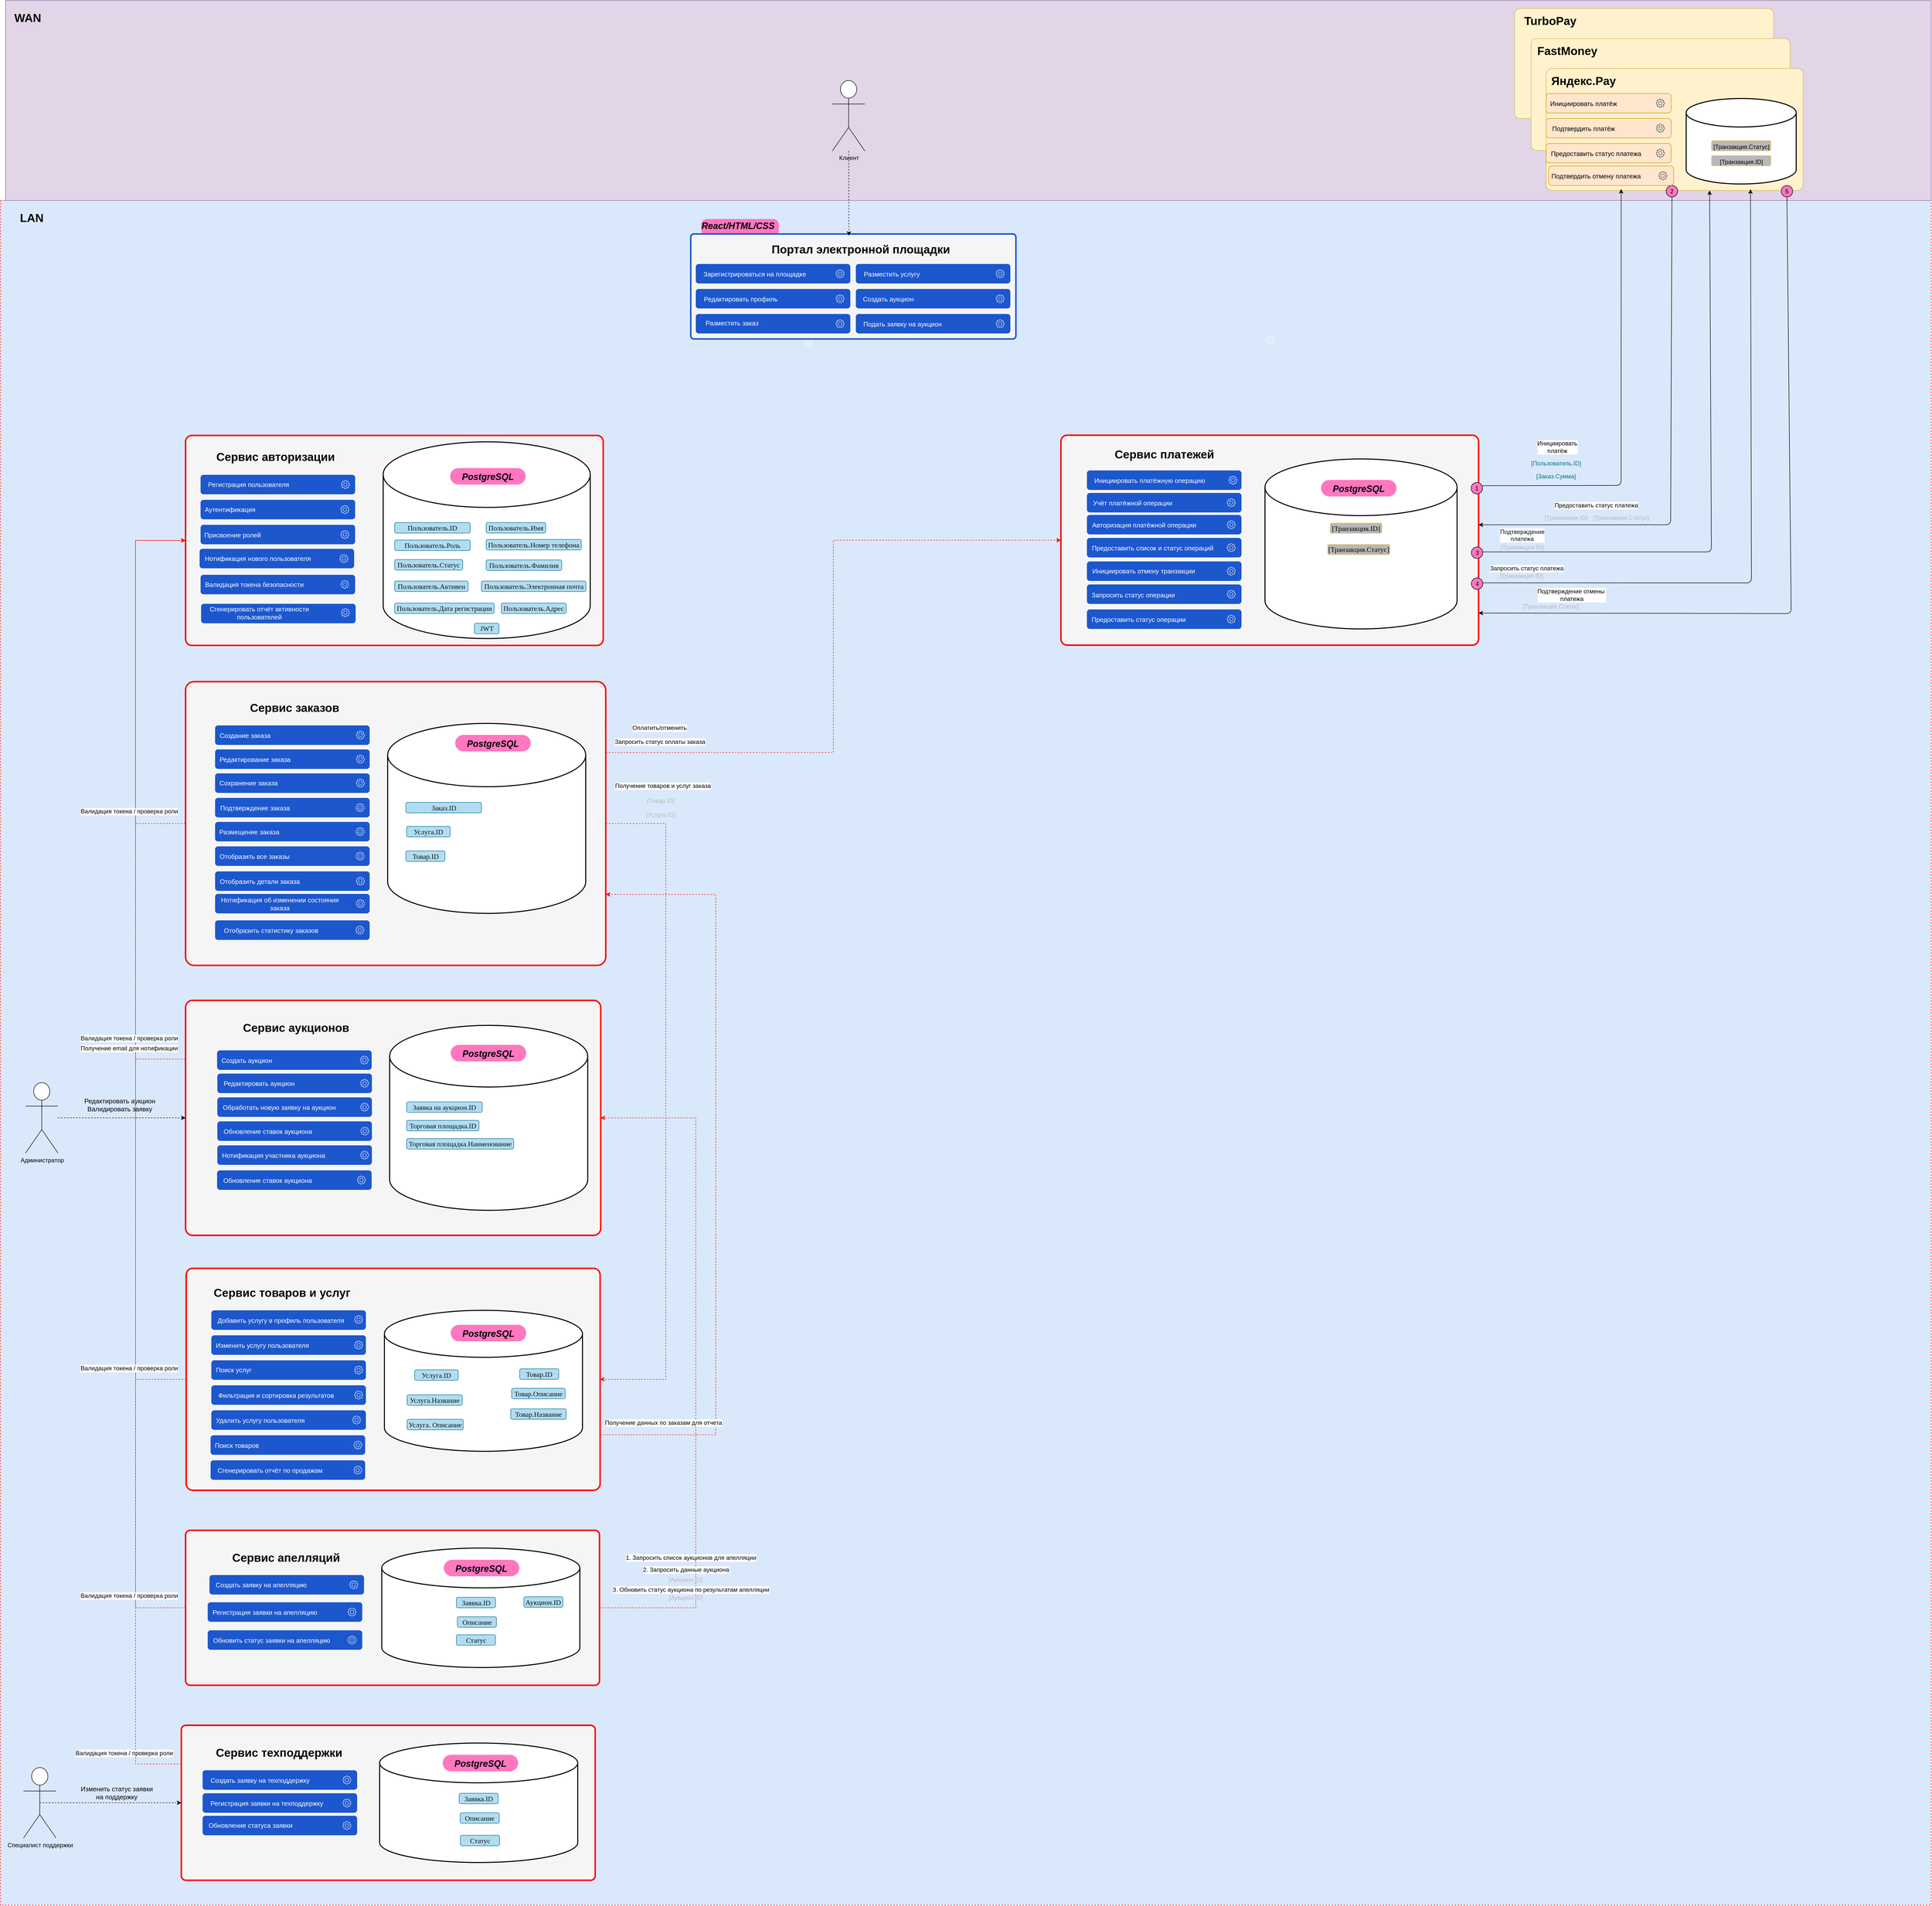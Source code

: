 <mxfile version="24.7.16">
  <diagram name="Страница — 1" id="aDy-Z5g99mqzNiQlMeaX">
    <mxGraphModel dx="1908" dy="2279" grid="1" gridSize="10" guides="1" tooltips="1" connect="1" arrows="1" fold="1" page="1" pageScale="1" pageWidth="827" pageHeight="1169" math="0" shadow="0">
      <root>
        <mxCell id="0" />
        <mxCell id="1" parent="0" />
        <mxCell id="HoffcgZSnLoW3a7lnZrR-1" value="" style="rounded=0;whiteSpace=wrap;html=1;fillColor=#dae8fc;strokeColor=#FF0000;dashed=1;" parent="1" vertex="1">
          <mxGeometry x="730" y="-200" width="3860" height="3410" as="geometry" />
        </mxCell>
        <mxCell id="HoffcgZSnLoW3a7lnZrR-2" value="" style="rounded=0;whiteSpace=wrap;html=1;fillColor=#e1d5e7;strokeColor=#9673a6;movable=1;resizable=1;rotatable=1;deletable=1;editable=1;locked=0;connectable=1;" parent="1" vertex="1">
          <mxGeometry x="740" y="-600" width="3850" height="400" as="geometry" />
        </mxCell>
        <mxCell id="HoffcgZSnLoW3a7lnZrR-3" value="WAN" style="text;html=1;align=center;verticalAlign=middle;whiteSpace=wrap;rounded=1;shadow=0;fontSize=23;fontStyle=1" parent="1" vertex="1">
          <mxGeometry x="742" y="-590" width="85" height="49" as="geometry" />
        </mxCell>
        <mxCell id="HoffcgZSnLoW3a7lnZrR-4" value="LAN" style="text;html=1;align=center;verticalAlign=middle;whiteSpace=wrap;rounded=1;shadow=0;fontSize=23;fontStyle=1" parent="1" vertex="1">
          <mxGeometry x="750" y="-190" width="85" height="49" as="geometry" />
        </mxCell>
        <mxCell id="HoffcgZSnLoW3a7lnZrR-30" value="" style="group" parent="1" vertex="1" connectable="0">
          <mxGeometry x="2056.5" y="64.62" width="309" height="39" as="geometry" />
        </mxCell>
        <mxCell id="HoffcgZSnLoW3a7lnZrR-31" value="" style="group" parent="HoffcgZSnLoW3a7lnZrR-30" vertex="1" connectable="0">
          <mxGeometry width="309" height="39" as="geometry" />
        </mxCell>
        <mxCell id="HoffcgZSnLoW3a7lnZrR-33" value="" style="sketch=0;outlineConnect=0;fontColor=#FFFFFF;gradientColor=none;fillColor=#FFFFFF;strokeColor=none;dashed=0;verticalLabelPosition=bottom;verticalAlign=top;align=center;html=1;fontSize=12;fontStyle=0;aspect=fixed;pointerEvents=1;shape=mxgraph.aws4.gear;rounded=1;" parent="HoffcgZSnLoW3a7lnZrR-31" vertex="1">
          <mxGeometry x="280" y="11" width="17" height="17" as="geometry" />
        </mxCell>
        <mxCell id="HoffcgZSnLoW3a7lnZrR-45" value="" style="group" parent="1" vertex="1" connectable="0">
          <mxGeometry x="2980.5" y="60" width="309" height="39" as="geometry" />
        </mxCell>
        <mxCell id="HoffcgZSnLoW3a7lnZrR-46" value="" style="group" parent="HoffcgZSnLoW3a7lnZrR-45" vertex="1" connectable="0">
          <mxGeometry width="309" height="39" as="geometry" />
        </mxCell>
        <mxCell id="HoffcgZSnLoW3a7lnZrR-48" value="" style="sketch=0;outlineConnect=0;fontColor=#FFFFFF;gradientColor=none;fillColor=#FFFFFF;strokeColor=none;dashed=0;verticalLabelPosition=bottom;verticalAlign=top;align=center;html=1;fontSize=12;fontStyle=0;aspect=fixed;pointerEvents=1;shape=mxgraph.aws4.gear;rounded=1;" parent="HoffcgZSnLoW3a7lnZrR-46" vertex="1">
          <mxGeometry x="280" y="11" width="17" height="17" as="geometry" />
        </mxCell>
        <mxCell id="HoffcgZSnLoW3a7lnZrR-64" value="" style="rounded=1;whiteSpace=wrap;html=1;arcSize=3;fillColor=#f5f5f5;strokeColor=#FF0000;strokeWidth=3;align=center;verticalAlign=middle;fontFamily=Helvetica;fontSize=12;fontColor=#333333;resizable=1;" parent="1" vertex="1">
          <mxGeometry x="1100" y="270" width="835" height="420" as="geometry" />
        </mxCell>
        <mxCell id="HoffcgZSnLoW3a7lnZrR-65" value="Сервис авторизации" style="text;html=1;align=center;verticalAlign=middle;whiteSpace=wrap;rounded=1;shadow=0;fontSize=23;fontStyle=1" parent="1" vertex="1">
          <mxGeometry x="1090" y="288.25" width="380" height="50" as="geometry" />
        </mxCell>
        <mxCell id="HoffcgZSnLoW3a7lnZrR-67" value="" style="rounded=1;whiteSpace=wrap;html=1;arcSize=3;fillColor=#f5f5f5;strokeColor=#FF0000;strokeWidth=3;align=center;verticalAlign=middle;fontFamily=Helvetica;fontSize=12;fontColor=#333333;resizable=1;" parent="1" vertex="1">
          <mxGeometry x="1100" y="762.5" width="840" height="567.5" as="geometry" />
        </mxCell>
        <mxCell id="HoffcgZSnLoW3a7lnZrR-68" value="" style="rounded=1;whiteSpace=wrap;html=1;arcSize=3;fillColor=#f5f5f5;strokeColor=#FF0000;strokeWidth=3;align=center;verticalAlign=middle;fontFamily=Helvetica;fontSize=12;fontColor=#333333;resizable=1;" parent="1" vertex="1">
          <mxGeometry x="1101.25" y="1936" width="827.5" height="444" as="geometry" />
        </mxCell>
        <mxCell id="HoffcgZSnLoW3a7lnZrR-69" value="" style="rounded=1;whiteSpace=wrap;html=1;arcSize=3;fillColor=#f5f5f5;strokeColor=#FF0000;strokeWidth=3;align=center;verticalAlign=middle;fontFamily=Helvetica;fontSize=12;fontColor=#333333;resizable=1;" parent="1" vertex="1">
          <mxGeometry x="1100" y="1400" width="830" height="470" as="geometry" />
        </mxCell>
        <mxCell id="HoffcgZSnLoW3a7lnZrR-119" value="" style="rounded=1;whiteSpace=wrap;html=1;gradientColor=none;fillColor=#1C57CD;strokeColor=none;movable=1;resizable=1;rotatable=1;deletable=1;editable=1;locked=0;connectable=1;" parent="1" vertex="1">
          <mxGeometry x="1130" y="348.75" width="309" height="39" as="geometry" />
        </mxCell>
        <mxCell id="HoffcgZSnLoW3a7lnZrR-120" value="Регистрация пользователя" style="text;html=1;align=center;verticalAlign=middle;whiteSpace=wrap;rounded=1;fontSize=13;fontColor=#FFFFFF;strokeColor=none;movable=1;resizable=1;rotatable=1;deletable=1;editable=1;locked=0;connectable=1;" parent="1" vertex="1">
          <mxGeometry x="1140" y="353.25" width="172" height="30" as="geometry" />
        </mxCell>
        <mxCell id="HoffcgZSnLoW3a7lnZrR-121" value="" style="group" parent="1" vertex="1" connectable="0">
          <mxGeometry x="1130" y="398.75" width="309" height="39" as="geometry" />
        </mxCell>
        <mxCell id="HoffcgZSnLoW3a7lnZrR-122" value="" style="rounded=1;whiteSpace=wrap;html=1;fillColor=#1C57CD;strokeColor=none;" parent="HoffcgZSnLoW3a7lnZrR-121" vertex="1">
          <mxGeometry width="309" height="39" as="geometry" />
        </mxCell>
        <mxCell id="HoffcgZSnLoW3a7lnZrR-123" value="" style="sketch=0;outlineConnect=0;fontColor=#232F3E;gradientColor=none;fillColor=default;strokeColor=none;dashed=0;verticalLabelPosition=bottom;verticalAlign=top;align=center;html=1;fontSize=12;fontStyle=0;aspect=fixed;pointerEvents=1;shape=mxgraph.aws4.gear;rounded=1;" parent="HoffcgZSnLoW3a7lnZrR-121" vertex="1">
          <mxGeometry x="280" y="11" width="17" height="17" as="geometry" />
        </mxCell>
        <mxCell id="HoffcgZSnLoW3a7lnZrR-124" value="Аутентификация" style="text;html=1;align=center;verticalAlign=middle;whiteSpace=wrap;rounded=1;fontSize=13;fontColor=#FFFFFF;strokeColor=none;" parent="HoffcgZSnLoW3a7lnZrR-121" vertex="1">
          <mxGeometry x="2" y="4.5" width="114" height="30" as="geometry" />
        </mxCell>
        <mxCell id="HoffcgZSnLoW3a7lnZrR-125" value="" style="group" parent="1" vertex="1" connectable="0">
          <mxGeometry x="1130" y="448.75" width="309" height="39" as="geometry" />
        </mxCell>
        <mxCell id="HoffcgZSnLoW3a7lnZrR-126" value="" style="rounded=1;whiteSpace=wrap;html=1;fillColor=#1C57CD;strokeColor=none;" parent="HoffcgZSnLoW3a7lnZrR-125" vertex="1">
          <mxGeometry width="309" height="39" as="geometry" />
        </mxCell>
        <mxCell id="HoffcgZSnLoW3a7lnZrR-127" value="" style="sketch=0;outlineConnect=0;fontColor=#232F3E;gradientColor=none;fillColor=default;strokeColor=none;dashed=0;verticalLabelPosition=bottom;verticalAlign=top;align=center;html=1;fontSize=12;fontStyle=0;aspect=fixed;pointerEvents=1;shape=mxgraph.aws4.gear;rounded=1;" parent="HoffcgZSnLoW3a7lnZrR-125" vertex="1">
          <mxGeometry x="280" y="11" width="17" height="17" as="geometry" />
        </mxCell>
        <mxCell id="HoffcgZSnLoW3a7lnZrR-128" value="Присвоение ролей" style="text;html=1;align=center;verticalAlign=middle;whiteSpace=wrap;rounded=1;fontSize=13;fontColor=#FFFFFF;strokeColor=none;" parent="HoffcgZSnLoW3a7lnZrR-125" vertex="1">
          <mxGeometry x="3" y="5" width="122" height="30" as="geometry" />
        </mxCell>
        <mxCell id="HoffcgZSnLoW3a7lnZrR-129" value="" style="group" parent="1" vertex="1" connectable="0">
          <mxGeometry x="1128" y="496.75" width="309" height="39" as="geometry" />
        </mxCell>
        <mxCell id="HoffcgZSnLoW3a7lnZrR-130" value="" style="rounded=1;whiteSpace=wrap;html=1;fillColor=#1C57CD;strokeColor=none;" parent="HoffcgZSnLoW3a7lnZrR-129" vertex="1">
          <mxGeometry width="309" height="39" as="geometry" />
        </mxCell>
        <mxCell id="HoffcgZSnLoW3a7lnZrR-131" value="" style="sketch=0;outlineConnect=0;fontColor=#232F3E;gradientColor=none;fillColor=default;strokeColor=none;dashed=0;verticalLabelPosition=bottom;verticalAlign=top;align=center;html=1;fontSize=12;fontStyle=0;aspect=fixed;pointerEvents=1;shape=mxgraph.aws4.gear;rounded=1;" parent="HoffcgZSnLoW3a7lnZrR-129" vertex="1">
          <mxGeometry x="280" y="11" width="17" height="17" as="geometry" />
        </mxCell>
        <mxCell id="HoffcgZSnLoW3a7lnZrR-132" value="Нотификация нового пользователя" style="text;html=1;align=center;verticalAlign=middle;whiteSpace=wrap;rounded=1;fontSize=13;fontColor=#FFFFFF;strokeColor=none;" parent="HoffcgZSnLoW3a7lnZrR-129" vertex="1">
          <mxGeometry x="3" y="4.5" width="227" height="30" as="geometry" />
        </mxCell>
        <mxCell id="HoffcgZSnLoW3a7lnZrR-133" value="" style="group" parent="1" vertex="1" connectable="0">
          <mxGeometry x="1130" y="548.75" width="309" height="39" as="geometry" />
        </mxCell>
        <mxCell id="HoffcgZSnLoW3a7lnZrR-134" value="" style="rounded=1;whiteSpace=wrap;html=1;fillColor=#1C57CD;strokeColor=none;" parent="HoffcgZSnLoW3a7lnZrR-133" vertex="1">
          <mxGeometry width="309" height="39" as="geometry" />
        </mxCell>
        <mxCell id="HoffcgZSnLoW3a7lnZrR-135" value="" style="sketch=0;outlineConnect=0;fontColor=#232F3E;gradientColor=none;fillColor=default;strokeColor=none;dashed=0;verticalLabelPosition=bottom;verticalAlign=top;align=center;html=1;fontSize=12;fontStyle=0;aspect=fixed;pointerEvents=1;shape=mxgraph.aws4.gear;rounded=1;" parent="HoffcgZSnLoW3a7lnZrR-133" vertex="1">
          <mxGeometry x="280" y="11" width="16.467" height="16.467" as="geometry" />
        </mxCell>
        <mxCell id="HoffcgZSnLoW3a7lnZrR-136" value="Валидация токена безопасности" style="text;html=1;align=center;verticalAlign=middle;whiteSpace=wrap;rounded=1;fontSize=13;fontColor=#FFFFFF;strokeColor=none;" parent="HoffcgZSnLoW3a7lnZrR-133" vertex="1">
          <mxGeometry x="3" y="4.5" width="209" height="30" as="geometry" />
        </mxCell>
        <mxCell id="HoffcgZSnLoW3a7lnZrR-137" value="" style="sketch=0;outlineConnect=0;fontColor=#232F3E;gradientColor=none;fillColor=default;strokeColor=none;dashed=0;verticalLabelPosition=bottom;verticalAlign=top;align=center;html=1;fontSize=12;fontStyle=0;aspect=fixed;pointerEvents=1;shape=mxgraph.aws4.gear;rounded=1;" parent="1" vertex="1">
          <mxGeometry x="1411" y="359.75" width="17" height="17" as="geometry" />
        </mxCell>
        <mxCell id="HoffcgZSnLoW3a7lnZrR-141" value="" style="group" parent="1" vertex="1" connectable="0">
          <mxGeometry x="1159" y="850" width="309" height="39" as="geometry" />
        </mxCell>
        <mxCell id="HoffcgZSnLoW3a7lnZrR-142" value="" style="rounded=1;whiteSpace=wrap;html=1;fillColor=#1C57CD;strokeColor=none;" parent="HoffcgZSnLoW3a7lnZrR-141" vertex="1">
          <mxGeometry width="309" height="39" as="geometry" />
        </mxCell>
        <mxCell id="HoffcgZSnLoW3a7lnZrR-143" value="" style="sketch=0;outlineConnect=0;fontColor=#232F3E;gradientColor=none;fillColor=default;strokeColor=none;dashed=0;verticalLabelPosition=bottom;verticalAlign=top;align=center;html=1;fontSize=12;fontStyle=0;aspect=fixed;pointerEvents=1;shape=mxgraph.aws4.gear;rounded=1;" parent="HoffcgZSnLoW3a7lnZrR-141" vertex="1">
          <mxGeometry x="282" y="11" width="17" height="17" as="geometry" />
        </mxCell>
        <mxCell id="HoffcgZSnLoW3a7lnZrR-144" value="Создание заказа" style="text;html=1;align=center;verticalAlign=middle;whiteSpace=wrap;rounded=1;fontSize=13;fontColor=#FFFFFF;strokeColor=none;" parent="HoffcgZSnLoW3a7lnZrR-141" vertex="1">
          <mxGeometry x="5" y="4.5" width="110" height="30" as="geometry" />
        </mxCell>
        <mxCell id="HoffcgZSnLoW3a7lnZrR-145" value="" style="group" parent="1" vertex="1" connectable="0">
          <mxGeometry x="1159" y="898" width="309" height="39" as="geometry" />
        </mxCell>
        <mxCell id="HoffcgZSnLoW3a7lnZrR-146" value="" style="rounded=1;whiteSpace=wrap;html=1;fillColor=#1C57CD;strokeColor=none;" parent="HoffcgZSnLoW3a7lnZrR-145" vertex="1">
          <mxGeometry width="309" height="39" as="geometry" />
        </mxCell>
        <mxCell id="HoffcgZSnLoW3a7lnZrR-147" value="" style="sketch=0;outlineConnect=0;fontColor=#232F3E;gradientColor=none;fillColor=default;strokeColor=none;dashed=0;verticalLabelPosition=bottom;verticalAlign=top;align=center;html=1;fontSize=12;fontStyle=0;aspect=fixed;pointerEvents=1;shape=mxgraph.aws4.gear;rounded=1;" parent="HoffcgZSnLoW3a7lnZrR-145" vertex="1">
          <mxGeometry x="282" y="11" width="17" height="17" as="geometry" />
        </mxCell>
        <mxCell id="HoffcgZSnLoW3a7lnZrR-148" value="Редактирование заказа" style="text;html=1;align=center;verticalAlign=middle;whiteSpace=wrap;rounded=1;fontSize=13;fontColor=#FFFFFF;strokeColor=none;" parent="HoffcgZSnLoW3a7lnZrR-145" vertex="1">
          <mxGeometry x="3" y="4.5" width="154" height="30" as="geometry" />
        </mxCell>
        <mxCell id="HoffcgZSnLoW3a7lnZrR-149" value="" style="group" parent="1" vertex="1" connectable="0">
          <mxGeometry x="1159" y="946" width="309" height="39" as="geometry" />
        </mxCell>
        <mxCell id="HoffcgZSnLoW3a7lnZrR-150" value="" style="rounded=1;whiteSpace=wrap;html=1;fillColor=#1C57CD;strokeColor=none;" parent="HoffcgZSnLoW3a7lnZrR-149" vertex="1">
          <mxGeometry width="309" height="39" as="geometry" />
        </mxCell>
        <mxCell id="HoffcgZSnLoW3a7lnZrR-151" value="" style="sketch=0;outlineConnect=0;fontColor=#232F3E;gradientColor=none;fillColor=default;strokeColor=none;dashed=0;verticalLabelPosition=bottom;verticalAlign=top;align=center;html=1;fontSize=12;fontStyle=0;aspect=fixed;pointerEvents=1;shape=mxgraph.aws4.gear;rounded=1;" parent="HoffcgZSnLoW3a7lnZrR-149" vertex="1">
          <mxGeometry x="282" y="11" width="17" height="17" as="geometry" />
        </mxCell>
        <mxCell id="HoffcgZSnLoW3a7lnZrR-152" value="Сохранение заказа" style="text;html=1;align=center;verticalAlign=middle;whiteSpace=wrap;rounded=1;fontSize=13;fontColor=#FFFFFF;strokeColor=none;" parent="HoffcgZSnLoW3a7lnZrR-149" vertex="1">
          <mxGeometry x="4" y="4" width="126" height="30" as="geometry" />
        </mxCell>
        <mxCell id="HoffcgZSnLoW3a7lnZrR-153" value="" style="group" parent="1" vertex="1" connectable="0">
          <mxGeometry x="1159" y="995" width="309" height="39" as="geometry" />
        </mxCell>
        <mxCell id="HoffcgZSnLoW3a7lnZrR-154" value="" style="rounded=1;whiteSpace=wrap;html=1;fillColor=#1C57CD;strokeColor=none;" parent="HoffcgZSnLoW3a7lnZrR-153" vertex="1">
          <mxGeometry width="309" height="39" as="geometry" />
        </mxCell>
        <mxCell id="HoffcgZSnLoW3a7lnZrR-155" value="" style="sketch=0;outlineConnect=0;fontColor=#232F3E;gradientColor=none;fillColor=default;strokeColor=none;dashed=0;verticalLabelPosition=bottom;verticalAlign=top;align=center;html=1;fontSize=12;fontStyle=0;aspect=fixed;pointerEvents=1;shape=mxgraph.aws4.gear;rounded=1;" parent="HoffcgZSnLoW3a7lnZrR-153" vertex="1">
          <mxGeometry x="281.5" y="11" width="17" height="17" as="geometry" />
        </mxCell>
        <mxCell id="HoffcgZSnLoW3a7lnZrR-156" value="Подтверждение заказа" style="text;html=1;align=center;verticalAlign=middle;whiteSpace=wrap;rounded=1;fontSize=13;fontColor=#FFFFFF;strokeColor=none;" parent="HoffcgZSnLoW3a7lnZrR-153" vertex="1">
          <mxGeometry x="4" y="4.5" width="152" height="30" as="geometry" />
        </mxCell>
        <mxCell id="HoffcgZSnLoW3a7lnZrR-157" value="" style="group" parent="1" vertex="1" connectable="0">
          <mxGeometry x="1159" y="1043" width="309" height="39" as="geometry" />
        </mxCell>
        <mxCell id="HoffcgZSnLoW3a7lnZrR-158" value="" style="rounded=1;whiteSpace=wrap;html=1;fillColor=#1C57CD;strokeColor=none;" parent="HoffcgZSnLoW3a7lnZrR-157" vertex="1">
          <mxGeometry width="309" height="39" as="geometry" />
        </mxCell>
        <mxCell id="HoffcgZSnLoW3a7lnZrR-159" value="" style="sketch=0;outlineConnect=0;fontColor=#232F3E;gradientColor=none;fillColor=default;strokeColor=none;dashed=0;verticalLabelPosition=bottom;verticalAlign=top;align=center;html=1;fontSize=12;fontStyle=0;aspect=fixed;pointerEvents=1;shape=mxgraph.aws4.gear;rounded=1;" parent="HoffcgZSnLoW3a7lnZrR-157" vertex="1">
          <mxGeometry x="281.5" y="11" width="17" height="17" as="geometry" />
        </mxCell>
        <mxCell id="HoffcgZSnLoW3a7lnZrR-160" value="Размещение заказа" style="text;html=1;align=center;verticalAlign=middle;whiteSpace=wrap;rounded=1;fontSize=13;fontColor=#FFFFFF;strokeColor=none;" parent="HoffcgZSnLoW3a7lnZrR-157" vertex="1">
          <mxGeometry x="3" y="4.5" width="130.5" height="30" as="geometry" />
        </mxCell>
        <mxCell id="HoffcgZSnLoW3a7lnZrR-161" value="" style="group" parent="1" vertex="1" connectable="0">
          <mxGeometry x="1159" y="1092" width="309" height="39" as="geometry" />
        </mxCell>
        <mxCell id="HoffcgZSnLoW3a7lnZrR-162" value="" style="rounded=1;whiteSpace=wrap;html=1;fillColor=#1C57CD;strokeColor=none;" parent="HoffcgZSnLoW3a7lnZrR-161" vertex="1">
          <mxGeometry width="309" height="39" as="geometry" />
        </mxCell>
        <mxCell id="HoffcgZSnLoW3a7lnZrR-163" value="" style="sketch=0;outlineConnect=0;fontColor=#232F3E;gradientColor=none;fillColor=default;strokeColor=none;dashed=0;verticalLabelPosition=bottom;verticalAlign=top;align=center;html=1;fontSize=12;fontStyle=0;aspect=fixed;pointerEvents=1;shape=mxgraph.aws4.gear;rounded=1;" parent="HoffcgZSnLoW3a7lnZrR-161" vertex="1">
          <mxGeometry x="281.5" y="11" width="17" height="17" as="geometry" />
        </mxCell>
        <mxCell id="HoffcgZSnLoW3a7lnZrR-164" value="Отобразить все заказы" style="text;html=1;align=center;verticalAlign=middle;whiteSpace=wrap;rounded=1;fontSize=13;fontColor=#FFFFFF;strokeColor=none;" parent="HoffcgZSnLoW3a7lnZrR-161" vertex="1">
          <mxGeometry x="3" y="4.5" width="152" height="30" as="geometry" />
        </mxCell>
        <mxCell id="HoffcgZSnLoW3a7lnZrR-165" value="" style="group" parent="1" vertex="1" connectable="0">
          <mxGeometry x="1159" y="1142" width="309" height="39" as="geometry" />
        </mxCell>
        <mxCell id="HoffcgZSnLoW3a7lnZrR-166" value="" style="rounded=1;whiteSpace=wrap;html=1;fillColor=#1C57CD;strokeColor=none;" parent="HoffcgZSnLoW3a7lnZrR-165" vertex="1">
          <mxGeometry width="309" height="39" as="geometry" />
        </mxCell>
        <mxCell id="HoffcgZSnLoW3a7lnZrR-167" value="" style="sketch=0;outlineConnect=0;fontColor=#232F3E;gradientColor=none;fillColor=default;strokeColor=none;dashed=0;verticalLabelPosition=bottom;verticalAlign=top;align=center;html=1;fontSize=12;fontStyle=0;aspect=fixed;pointerEvents=1;shape=mxgraph.aws4.gear;rounded=1;" parent="HoffcgZSnLoW3a7lnZrR-165" vertex="1">
          <mxGeometry x="282" y="11" width="17" height="17" as="geometry" />
        </mxCell>
        <mxCell id="HoffcgZSnLoW3a7lnZrR-168" value="Отобразить детали заказа" style="text;html=1;align=center;verticalAlign=middle;whiteSpace=wrap;rounded=1;fontSize=13;fontColor=#FFFFFF;strokeColor=none;" parent="HoffcgZSnLoW3a7lnZrR-165" vertex="1">
          <mxGeometry x="5" y="5" width="169" height="30" as="geometry" />
        </mxCell>
        <mxCell id="HoffcgZSnLoW3a7lnZrR-169" value="" style="group" parent="1" vertex="1" connectable="0">
          <mxGeometry x="1159" y="1187" width="309" height="39" as="geometry" />
        </mxCell>
        <mxCell id="HoffcgZSnLoW3a7lnZrR-170" value="" style="rounded=1;whiteSpace=wrap;html=1;fillColor=#1C57CD;strokeColor=none;" parent="HoffcgZSnLoW3a7lnZrR-169" vertex="1">
          <mxGeometry width="309" height="39" as="geometry" />
        </mxCell>
        <mxCell id="HoffcgZSnLoW3a7lnZrR-171" value="" style="sketch=0;outlineConnect=0;fontColor=#232F3E;gradientColor=none;fillColor=default;strokeColor=none;dashed=0;verticalLabelPosition=bottom;verticalAlign=top;align=center;html=1;fontSize=12;fontStyle=0;aspect=fixed;pointerEvents=1;shape=mxgraph.aws4.gear;rounded=1;" parent="HoffcgZSnLoW3a7lnZrR-169" vertex="1">
          <mxGeometry x="282" y="11" width="17" height="17" as="geometry" />
        </mxCell>
        <mxCell id="HoffcgZSnLoW3a7lnZrR-172" value="Нотификация об изменении состояния заказа" style="text;html=1;align=center;verticalAlign=middle;whiteSpace=wrap;rounded=1;fontSize=13;fontColor=#FFFFFF;strokeColor=none;" parent="HoffcgZSnLoW3a7lnZrR-169" vertex="1">
          <mxGeometry x="6" y="4.5" width="247" height="30" as="geometry" />
        </mxCell>
        <mxCell id="HoffcgZSnLoW3a7lnZrR-173" value="Сервис заказов" style="text;html=1;align=center;verticalAlign=middle;whiteSpace=wrap;rounded=1;shadow=0;fontSize=23;fontStyle=1" parent="1" vertex="1">
          <mxGeometry x="1128" y="790" width="380" height="50" as="geometry" />
        </mxCell>
        <mxCell id="HoffcgZSnLoW3a7lnZrR-174" value="Сервис товаров и услуг" style="text;html=1;align=center;verticalAlign=middle;whiteSpace=wrap;rounded=1;shadow=0;fontSize=23;fontStyle=1" parent="1" vertex="1">
          <mxGeometry x="1102.5" y="1960" width="380" height="50" as="geometry" />
        </mxCell>
        <mxCell id="HoffcgZSnLoW3a7lnZrR-175" value="Сервис аукционов" style="text;html=1;align=center;verticalAlign=middle;whiteSpace=wrap;rounded=1;shadow=0;fontSize=23;fontStyle=1" parent="1" vertex="1">
          <mxGeometry x="1131" y="1430" width="380" height="50" as="geometry" />
        </mxCell>
        <mxCell id="HoffcgZSnLoW3a7lnZrR-177" value="" style="group" parent="1" vertex="1" connectable="0">
          <mxGeometry x="1163.5" y="1546.5" width="309" height="39" as="geometry" />
        </mxCell>
        <mxCell id="HoffcgZSnLoW3a7lnZrR-178" value="" style="rounded=1;whiteSpace=wrap;html=1;fillColor=#1C57CD;strokeColor=none;" parent="HoffcgZSnLoW3a7lnZrR-177" vertex="1">
          <mxGeometry width="309" height="39" as="geometry" />
        </mxCell>
        <mxCell id="HoffcgZSnLoW3a7lnZrR-179" value="" style="sketch=0;outlineConnect=0;fontColor=#232F3E;gradientColor=none;fillColor=#FFFFFF;strokeColor=none;dashed=0;verticalLabelPosition=bottom;verticalAlign=top;align=center;html=1;fontSize=12;fontStyle=0;aspect=fixed;pointerEvents=1;shape=mxgraph.aws4.gear;rounded=1;" parent="HoffcgZSnLoW3a7lnZrR-177" vertex="1">
          <mxGeometry x="286" y="11" width="17" height="17" as="geometry" />
        </mxCell>
        <mxCell id="HoffcgZSnLoW3a7lnZrR-180" value="Редактировать аукцион" style="text;html=1;align=center;verticalAlign=middle;whiteSpace=wrap;rounded=1;fontSize=13;fontColor=#FFFFFF;strokeColor=none;" parent="HoffcgZSnLoW3a7lnZrR-177" vertex="1">
          <mxGeometry x="3" y="4.5" width="160" height="30" as="geometry" />
        </mxCell>
        <mxCell id="HoffcgZSnLoW3a7lnZrR-181" value="" style="group" parent="1" vertex="1" connectable="0">
          <mxGeometry x="1163.5" y="1594" width="309" height="39" as="geometry" />
        </mxCell>
        <mxCell id="HoffcgZSnLoW3a7lnZrR-182" value="" style="rounded=1;whiteSpace=wrap;html=1;fillColor=#1C57CD;strokeColor=none;" parent="HoffcgZSnLoW3a7lnZrR-181" vertex="1">
          <mxGeometry width="309" height="39" as="geometry" />
        </mxCell>
        <mxCell id="HoffcgZSnLoW3a7lnZrR-183" value="" style="sketch=0;outlineConnect=0;fontColor=#232F3E;gradientColor=none;fillColor=#FFFFFF;strokeColor=none;dashed=0;verticalLabelPosition=bottom;verticalAlign=top;align=center;html=1;fontSize=12;fontStyle=0;aspect=fixed;pointerEvents=1;shape=mxgraph.aws4.gear;rounded=1;" parent="HoffcgZSnLoW3a7lnZrR-181" vertex="1">
          <mxGeometry x="286" y="11" width="17" height="17" as="geometry" />
        </mxCell>
        <mxCell id="HoffcgZSnLoW3a7lnZrR-184" value="Обработать новую заявку на аукцион" style="text;html=1;align=center;verticalAlign=middle;whiteSpace=wrap;rounded=1;fontSize=13;fontColor=#FFFFFF;strokeColor=none;" parent="HoffcgZSnLoW3a7lnZrR-181" vertex="1">
          <mxGeometry x="3" y="4.5" width="241" height="30" as="geometry" />
        </mxCell>
        <mxCell id="HoffcgZSnLoW3a7lnZrR-185" value="" style="group" parent="1" vertex="1" connectable="0">
          <mxGeometry x="2980.5" y="512" width="309" height="1164.5" as="geometry" />
        </mxCell>
        <mxCell id="HoffcgZSnLoW3a7lnZrR-186" value="" style="rounded=1;whiteSpace=wrap;html=1;fillColor=#1C57CD;strokeColor=none;" parent="HoffcgZSnLoW3a7lnZrR-185" vertex="1">
          <mxGeometry x="-1817" y="1130" width="309" height="39" as="geometry" />
        </mxCell>
        <mxCell id="HoffcgZSnLoW3a7lnZrR-188" value="Обновление ставок аукциона" style="text;html=1;align=center;verticalAlign=middle;whiteSpace=wrap;rounded=1;fontSize=13;fontColor=#FFFFFF;strokeColor=none;" parent="HoffcgZSnLoW3a7lnZrR-185" vertex="1">
          <mxGeometry x="-1810.5" y="1134.5" width="189" height="30" as="geometry" />
        </mxCell>
        <mxCell id="HoffcgZSnLoW3a7lnZrR-198" value="" style="sketch=0;outlineConnect=0;fontColor=#232F3E;gradientColor=none;fillColor=#FFFFFF;strokeColor=none;dashed=0;verticalLabelPosition=bottom;verticalAlign=top;align=center;html=1;fontSize=12;fontStyle=0;aspect=fixed;pointerEvents=1;shape=mxgraph.aws4.gear;rounded=1;" parent="HoffcgZSnLoW3a7lnZrR-185" vertex="1">
          <mxGeometry x="-1530.5" y="1141" width="17" height="17" as="geometry" />
        </mxCell>
        <mxCell id="HoffcgZSnLoW3a7lnZrR-189" value="" style="group" parent="1" vertex="1" connectable="0">
          <mxGeometry x="1163.5" y="1690" width="309" height="39" as="geometry" />
        </mxCell>
        <mxCell id="HoffcgZSnLoW3a7lnZrR-190" value="" style="rounded=1;whiteSpace=wrap;html=1;fillColor=#1C57CD;strokeColor=none;" parent="HoffcgZSnLoW3a7lnZrR-189" vertex="1">
          <mxGeometry width="309" height="39" as="geometry" />
        </mxCell>
        <mxCell id="HoffcgZSnLoW3a7lnZrR-191" value="" style="sketch=0;outlineConnect=0;fontColor=#232F3E;gradientColor=none;fillColor=#FFFFFF;strokeColor=none;dashed=0;verticalLabelPosition=bottom;verticalAlign=top;align=center;html=1;fontSize=12;fontStyle=0;aspect=fixed;pointerEvents=1;shape=mxgraph.aws4.gear;rounded=1;" parent="HoffcgZSnLoW3a7lnZrR-189" vertex="1">
          <mxGeometry x="286" y="11" width="17" height="17" as="geometry" />
        </mxCell>
        <mxCell id="HoffcgZSnLoW3a7lnZrR-192" value="Нотификация участника аукциона" style="text;html=1;align=center;verticalAlign=middle;whiteSpace=wrap;rounded=1;fontSize=13;fontColor=#FFFFFF;strokeColor=none;" parent="HoffcgZSnLoW3a7lnZrR-189" vertex="1">
          <mxGeometry x="3" y="4.5" width="218" height="30" as="geometry" />
        </mxCell>
        <mxCell id="HoffcgZSnLoW3a7lnZrR-199" value="" style="group" parent="1" vertex="1" connectable="0">
          <mxGeometry x="1163" y="1500" width="309" height="39" as="geometry" />
        </mxCell>
        <mxCell id="HoffcgZSnLoW3a7lnZrR-200" value="" style="rounded=1;whiteSpace=wrap;html=1;fillColor=#1C57CD;strokeColor=none;" parent="HoffcgZSnLoW3a7lnZrR-199" vertex="1">
          <mxGeometry width="309" height="39" as="geometry" />
        </mxCell>
        <mxCell id="HoffcgZSnLoW3a7lnZrR-201" value="" style="sketch=0;outlineConnect=0;fontColor=#232F3E;gradientColor=none;fillColor=#FFFFFF;strokeColor=none;dashed=0;verticalLabelPosition=bottom;verticalAlign=top;align=center;html=1;fontSize=12;fontStyle=0;aspect=fixed;pointerEvents=1;shape=mxgraph.aws4.gear;rounded=1;" parent="HoffcgZSnLoW3a7lnZrR-199" vertex="1">
          <mxGeometry x="286" y="11" width="17" height="17" as="geometry" />
        </mxCell>
        <mxCell id="HoffcgZSnLoW3a7lnZrR-202" value="Создать аукцион" style="text;html=1;align=center;verticalAlign=middle;whiteSpace=wrap;rounded=1;fontSize=13;fontColor=#FFFFFF;strokeColor=none;" parent="HoffcgZSnLoW3a7lnZrR-199" vertex="1">
          <mxGeometry x="3" y="4.5" width="113" height="30" as="geometry" />
        </mxCell>
        <mxCell id="HoffcgZSnLoW3a7lnZrR-203" value="" style="strokeWidth=2;html=1;shape=mxgraph.flowchart.database;whiteSpace=wrap;rounded=1;movable=1;resizable=1;rotatable=1;deletable=1;editable=1;locked=0;connectable=1;" parent="1" vertex="1">
          <mxGeometry x="1495" y="282.75" width="414" height="393.5" as="geometry" />
        </mxCell>
        <mxCell id="HoffcgZSnLoW3a7lnZrR-206" value="" style="strokeWidth=2;html=1;shape=mxgraph.flowchart.database;whiteSpace=wrap;rounded=1;movable=1;resizable=1;rotatable=1;deletable=1;editable=1;locked=0;connectable=1;" parent="1" vertex="1">
          <mxGeometry x="1504" y="846" width="396" height="380" as="geometry" />
        </mxCell>
        <mxCell id="HoffcgZSnLoW3a7lnZrR-207" value="" style="strokeWidth=2;html=1;shape=mxgraph.flowchart.database;whiteSpace=wrap;rounded=1;movable=1;resizable=1;rotatable=1;deletable=1;editable=1;locked=0;connectable=1;" parent="1" vertex="1">
          <mxGeometry x="1508" y="1450" width="396" height="370" as="geometry" />
        </mxCell>
        <mxCell id="HoffcgZSnLoW3a7lnZrR-208" value="" style="strokeWidth=2;html=1;shape=mxgraph.flowchart.database;whiteSpace=wrap;rounded=1;movable=1;resizable=1;rotatable=1;deletable=1;editable=1;locked=0;connectable=1;" parent="1" vertex="1">
          <mxGeometry x="1497.5" y="2020" width="396" height="282" as="geometry" />
        </mxCell>
        <mxCell id="HoffcgZSnLoW3a7lnZrR-214" value="" style="group" parent="1" vertex="1" connectable="0">
          <mxGeometry x="1163" y="1740" width="309" height="39" as="geometry" />
        </mxCell>
        <mxCell id="HoffcgZSnLoW3a7lnZrR-215" value="" style="rounded=1;whiteSpace=wrap;html=1;fillColor=#1C57CD;strokeColor=none;" parent="HoffcgZSnLoW3a7lnZrR-214" vertex="1">
          <mxGeometry width="309" height="39" as="geometry" />
        </mxCell>
        <mxCell id="HoffcgZSnLoW3a7lnZrR-216" value="" style="sketch=0;outlineConnect=0;fontColor=#232F3E;gradientColor=none;fillColor=#FFFFFF;strokeColor=none;dashed=0;verticalLabelPosition=bottom;verticalAlign=top;align=center;html=1;fontSize=12;fontStyle=0;aspect=fixed;pointerEvents=1;shape=mxgraph.aws4.gear;rounded=1;" parent="HoffcgZSnLoW3a7lnZrR-214" vertex="1">
          <mxGeometry x="280" y="11" width="17" height="17" as="geometry" />
        </mxCell>
        <mxCell id="HoffcgZSnLoW3a7lnZrR-217" value="Обновление ставок аукциона" style="text;html=1;align=center;verticalAlign=middle;whiteSpace=wrap;rounded=1;fontSize=13;fontColor=#FFFFFF;strokeColor=none;" parent="HoffcgZSnLoW3a7lnZrR-214" vertex="1">
          <mxGeometry y="4.5" width="202" height="30" as="geometry" />
        </mxCell>
        <mxCell id="HoffcgZSnLoW3a7lnZrR-288" value="" style="group" parent="1" vertex="1" connectable="0">
          <mxGeometry x="1151.5" y="2020" width="309" height="39" as="geometry" />
        </mxCell>
        <mxCell id="HoffcgZSnLoW3a7lnZrR-289" value="" style="rounded=1;whiteSpace=wrap;html=1;fillColor=#1C57CD;strokeColor=none;" parent="HoffcgZSnLoW3a7lnZrR-288" vertex="1">
          <mxGeometry width="309" height="39" as="geometry" />
        </mxCell>
        <mxCell id="HoffcgZSnLoW3a7lnZrR-290" value="" style="sketch=0;outlineConnect=0;fontColor=#232F3E;gradientColor=none;fillColor=#FFFFFF;strokeColor=none;dashed=0;verticalLabelPosition=bottom;verticalAlign=top;align=center;html=1;fontSize=12;fontStyle=0;aspect=fixed;pointerEvents=1;shape=mxgraph.aws4.gear;rounded=1;" parent="HoffcgZSnLoW3a7lnZrR-288" vertex="1">
          <mxGeometry x="286" y="10" width="17" height="17" as="geometry" />
        </mxCell>
        <mxCell id="HoffcgZSnLoW3a7lnZrR-291" value="Добавить услугу в профиль пользователя" style="text;html=1;align=center;verticalAlign=middle;whiteSpace=wrap;rounded=1;fontSize=13;fontColor=#FFFFFF;strokeColor=none;" parent="HoffcgZSnLoW3a7lnZrR-288" vertex="1">
          <mxGeometry x="2" y="5" width="273" height="30" as="geometry" />
        </mxCell>
        <mxCell id="HoffcgZSnLoW3a7lnZrR-292" value="" style="group" parent="1" vertex="1" connectable="0">
          <mxGeometry x="1151.5" y="2070" width="309" height="39" as="geometry" />
        </mxCell>
        <mxCell id="HoffcgZSnLoW3a7lnZrR-293" value="" style="rounded=1;whiteSpace=wrap;html=1;fillColor=#1C57CD;strokeColor=none;" parent="HoffcgZSnLoW3a7lnZrR-292" vertex="1">
          <mxGeometry width="309" height="39" as="geometry" />
        </mxCell>
        <mxCell id="HoffcgZSnLoW3a7lnZrR-294" value="" style="sketch=0;outlineConnect=0;fontColor=#232F3E;gradientColor=none;fillColor=#FFFFFF;strokeColor=none;dashed=0;verticalLabelPosition=bottom;verticalAlign=top;align=center;html=1;fontSize=12;fontStyle=0;aspect=fixed;pointerEvents=1;shape=mxgraph.aws4.gear;rounded=1;" parent="HoffcgZSnLoW3a7lnZrR-292" vertex="1">
          <mxGeometry x="286" y="11" width="17" height="17" as="geometry" />
        </mxCell>
        <mxCell id="HoffcgZSnLoW3a7lnZrR-295" value="Изменить услугу пользователя" style="text;html=1;align=center;verticalAlign=middle;whiteSpace=wrap;rounded=1;fontSize=13;fontColor=#FFFFFF;strokeColor=none;" parent="HoffcgZSnLoW3a7lnZrR-292" vertex="1">
          <mxGeometry x="4" y="4.5" width="195" height="30" as="geometry" />
        </mxCell>
        <mxCell id="HoffcgZSnLoW3a7lnZrR-296" value="" style="group" parent="1" vertex="1" connectable="0">
          <mxGeometry x="1151.5" y="2120" width="309" height="39" as="geometry" />
        </mxCell>
        <mxCell id="HoffcgZSnLoW3a7lnZrR-297" value="" style="rounded=1;whiteSpace=wrap;html=1;fillColor=#1C57CD;strokeColor=none;" parent="HoffcgZSnLoW3a7lnZrR-296" vertex="1">
          <mxGeometry width="309" height="39" as="geometry" />
        </mxCell>
        <mxCell id="HoffcgZSnLoW3a7lnZrR-298" value="" style="sketch=0;outlineConnect=0;fontColor=#232F3E;gradientColor=none;fillColor=#FFFFFF;strokeColor=none;dashed=0;verticalLabelPosition=bottom;verticalAlign=top;align=center;html=1;fontSize=12;fontStyle=0;aspect=fixed;pointerEvents=1;shape=mxgraph.aws4.gear;rounded=1;" parent="HoffcgZSnLoW3a7lnZrR-296" vertex="1">
          <mxGeometry x="286" y="11" width="17" height="17" as="geometry" />
        </mxCell>
        <mxCell id="HoffcgZSnLoW3a7lnZrR-299" value="Поиск услуг" style="text;html=1;align=center;verticalAlign=middle;whiteSpace=wrap;rounded=1;fontSize=13;fontColor=#FFFFFF;strokeColor=none;" parent="HoffcgZSnLoW3a7lnZrR-296" vertex="1">
          <mxGeometry x="4" y="4" width="81" height="30" as="geometry" />
        </mxCell>
        <mxCell id="HoffcgZSnLoW3a7lnZrR-300" value="" style="group" parent="1" vertex="1" connectable="0">
          <mxGeometry x="1151.5" y="2170" width="309" height="39" as="geometry" />
        </mxCell>
        <mxCell id="HoffcgZSnLoW3a7lnZrR-301" value="" style="rounded=1;whiteSpace=wrap;html=1;fillColor=#1C57CD;strokeColor=none;" parent="HoffcgZSnLoW3a7lnZrR-300" vertex="1">
          <mxGeometry width="309" height="39" as="geometry" />
        </mxCell>
        <mxCell id="HoffcgZSnLoW3a7lnZrR-302" value="" style="sketch=0;outlineConnect=0;fontColor=#232F3E;gradientColor=none;fillColor=#FFFFFF;strokeColor=none;dashed=0;verticalLabelPosition=bottom;verticalAlign=top;align=center;html=1;fontSize=12;fontStyle=0;aspect=fixed;pointerEvents=1;shape=mxgraph.aws4.gear;rounded=1;" parent="HoffcgZSnLoW3a7lnZrR-300" vertex="1">
          <mxGeometry x="286" y="11" width="17" height="17" as="geometry" />
        </mxCell>
        <mxCell id="HoffcgZSnLoW3a7lnZrR-303" value="Фильтрация и сортировка результатов" style="text;html=1;align=center;verticalAlign=middle;whiteSpace=wrap;rounded=1;fontSize=13;fontColor=#FFFFFF;strokeColor=none;" parent="HoffcgZSnLoW3a7lnZrR-300" vertex="1">
          <mxGeometry x="5" y="4.5" width="248" height="30" as="geometry" />
        </mxCell>
        <mxCell id="HoffcgZSnLoW3a7lnZrR-336" value="" style="group" parent="1" vertex="1" connectable="0">
          <mxGeometry x="1151.5" y="2220" width="309" height="39" as="geometry" />
        </mxCell>
        <mxCell id="HoffcgZSnLoW3a7lnZrR-337" value="" style="rounded=1;whiteSpace=wrap;html=1;fillColor=#1C57CD;strokeColor=none;" parent="HoffcgZSnLoW3a7lnZrR-336" vertex="1">
          <mxGeometry width="309" height="39" as="geometry" />
        </mxCell>
        <mxCell id="HoffcgZSnLoW3a7lnZrR-338" value="" style="sketch=0;outlineConnect=0;fontColor=#232F3E;gradientColor=none;fillColor=default;strokeColor=none;dashed=0;verticalLabelPosition=bottom;verticalAlign=top;align=center;html=1;fontSize=12;fontStyle=0;aspect=fixed;pointerEvents=1;shape=mxgraph.aws4.gear;rounded=1;" parent="HoffcgZSnLoW3a7lnZrR-336" vertex="1">
          <mxGeometry x="282" y="11" width="17" height="17" as="geometry" />
        </mxCell>
        <mxCell id="HoffcgZSnLoW3a7lnZrR-339" value="Удалить услугу пользователя" style="text;html=1;align=center;verticalAlign=middle;whiteSpace=wrap;rounded=1;fontSize=13;fontColor=#FFFFFF;strokeColor=none;" parent="HoffcgZSnLoW3a7lnZrR-336" vertex="1">
          <mxGeometry x="3" y="4.5" width="189" height="30" as="geometry" />
        </mxCell>
        <mxCell id="QvUzHxqeun3Oa65MMFZK-11" value="&lt;p style=&quot;margin: 0px 0px 0px 13px; text-indent: -13px; font-variant-numeric: normal; font-variant-east-asian: normal; font-variant-alternates: normal; font-kerning: auto; font-optical-sizing: auto; font-feature-settings: normal; font-variation-settings: normal; font-variant-position: normal; font-stretch: normal; font-size: 14px; line-height: normal; color: rgb(14, 14, 14); text-align: start;&quot; class=&quot;p1&quot;&gt;&lt;font face=&quot;Times New Roman&quot;&gt;Пользователь.Роль&lt;/font&gt;&lt;/p&gt;" style="rounded=1;whiteSpace=wrap;html=1;fillColor=#b1ddf0;strokeColor=#10739e;" vertex="1" parent="1">
          <mxGeometry x="1518" y="479.25" width="151" height="21" as="geometry" />
        </mxCell>
        <mxCell id="QvUzHxqeun3Oa65MMFZK-12" value="&lt;p style=&quot;margin: 0px 0px 0px 13px; text-indent: -13px; font-variant-numeric: normal; font-variant-east-asian: normal; font-variant-alternates: normal; font-kerning: auto; font-optical-sizing: auto; font-feature-settings: normal; font-variation-settings: normal; font-variant-position: normal; font-stretch: normal; font-size: 14px; line-height: normal; color: rgb(14, 14, 14); text-align: start;&quot; class=&quot;p1&quot;&gt;&lt;font face=&quot;Times New Roman&quot;&gt;Пользователь.ID&lt;/font&gt;&lt;/p&gt;" style="rounded=1;whiteSpace=wrap;html=1;fillColor=#b1ddf0;strokeColor=#10739e;" vertex="1" parent="1">
          <mxGeometry x="1518" y="444.25" width="151" height="21" as="geometry" />
        </mxCell>
        <mxCell id="QvUzHxqeun3Oa65MMFZK-13" value="&lt;p style=&quot;margin: 0px 0px 0px 13px; text-indent: -13px; font-variant-numeric: normal; font-variant-east-asian: normal; font-variant-alternates: normal; font-kerning: auto; font-optical-sizing: auto; font-feature-settings: normal; font-variation-settings: normal; font-variant-position: normal; font-stretch: normal; font-size: 14px; line-height: normal; color: rgb(14, 14, 14); text-align: start;&quot; class=&quot;p1&quot;&gt;&lt;font face=&quot;Times New Roman&quot;&gt;Пользователь.Имя&lt;/font&gt;&lt;/p&gt;" style="rounded=1;whiteSpace=wrap;html=1;fillColor=#b1ddf0;strokeColor=#10739e;" vertex="1" parent="1">
          <mxGeometry x="1701" y="444.25" width="119" height="21" as="geometry" />
        </mxCell>
        <mxCell id="QvUzHxqeun3Oa65MMFZK-14" value="&lt;p style=&quot;margin: 0px 0px 0px 13px; text-indent: -13px; font-variant-numeric: normal; font-variant-east-asian: normal; font-variant-alternates: normal; font-kerning: auto; font-optical-sizing: auto; font-feature-settings: normal; font-variation-settings: normal; font-variant-position: normal; font-stretch: normal; font-size: 14px; line-height: normal; color: rgb(14, 14, 14); text-align: start;&quot; class=&quot;p1&quot;&gt;&lt;font face=&quot;Times New Roman&quot;&gt;Пользователь.Фамилия&lt;/font&gt;&lt;/p&gt;" style="rounded=1;whiteSpace=wrap;html=1;fillColor=#b1ddf0;strokeColor=#10739e;" vertex="1" parent="1">
          <mxGeometry x="1701" y="519" width="151" height="21" as="geometry" />
        </mxCell>
        <mxCell id="QvUzHxqeun3Oa65MMFZK-15" value="&lt;p style=&quot;margin: 0px 0px 0px 13px; text-indent: -13px; font-variant-numeric: normal; font-variant-east-asian: normal; font-variant-alternates: normal; font-kerning: auto; font-optical-sizing: auto; font-feature-settings: normal; font-variation-settings: normal; font-variant-position: normal; font-stretch: normal; font-size: 14px; line-height: normal; color: rgb(14, 14, 14); text-align: start;&quot; class=&quot;p1&quot;&gt;&lt;font face=&quot;Times New Roman&quot;&gt;Пользователь.Адрес&lt;/font&gt;&lt;/p&gt;" style="rounded=1;whiteSpace=wrap;html=1;fillColor=#b1ddf0;strokeColor=#10739e;" vertex="1" parent="1">
          <mxGeometry x="1731" y="605.25" width="130" height="21" as="geometry" />
        </mxCell>
        <mxCell id="QvUzHxqeun3Oa65MMFZK-16" value="&lt;p style=&quot;margin: 0px 0px 0px 13px; text-indent: -13px; font-variant-numeric: normal; font-variant-east-asian: normal; font-variant-alternates: normal; font-kerning: auto; font-optical-sizing: auto; font-feature-settings: normal; font-variation-settings: normal; font-variant-position: normal; font-stretch: normal; font-size: 14px; line-height: normal; color: rgb(14, 14, 14); text-align: start;&quot; class=&quot;p1&quot;&gt;&lt;font face=&quot;Times New Roman&quot;&gt;Пользователь.Дата регистрации&lt;/font&gt;&lt;/p&gt;" style="rounded=1;whiteSpace=wrap;html=1;fillColor=#b1ddf0;strokeColor=#10739e;" vertex="1" parent="1">
          <mxGeometry x="1518" y="605.25" width="199" height="21" as="geometry" />
        </mxCell>
        <mxCell id="QvUzHxqeun3Oa65MMFZK-17" value="&lt;p style=&quot;margin: 0px 0px 0px 13px; text-indent: -13px; font-variant-numeric: normal; font-variant-east-asian: normal; font-variant-alternates: normal; font-kerning: auto; font-optical-sizing: auto; font-feature-settings: normal; font-variation-settings: normal; font-variant-position: normal; font-stretch: normal; font-size: 14px; line-height: normal; color: rgb(14, 14, 14); text-align: start;&quot; class=&quot;p1&quot;&gt;&lt;font face=&quot;Times New Roman&quot;&gt;Пользователь.Статус&lt;/font&gt;&lt;/p&gt;" style="rounded=1;whiteSpace=wrap;html=1;fillColor=#b1ddf0;strokeColor=#10739e;" vertex="1" parent="1">
          <mxGeometry x="1518" y="518.25" width="136" height="21" as="geometry" />
        </mxCell>
        <mxCell id="QvUzHxqeun3Oa65MMFZK-18" value="&lt;p style=&quot;margin: 0px 0px 0px 13px; text-indent: -13px; font-variant-numeric: normal; font-variant-east-asian: normal; font-variant-alternates: normal; font-kerning: auto; font-optical-sizing: auto; font-feature-settings: normal; font-variation-settings: normal; font-variant-position: normal; font-stretch: normal; font-size: 14px; line-height: normal; color: rgb(14, 14, 14); text-align: start;&quot; class=&quot;p1&quot;&gt;&lt;font face=&quot;Times New Roman&quot;&gt;Пользователь.Электронная почта&lt;/font&gt;&lt;/p&gt;" style="rounded=1;whiteSpace=wrap;html=1;fillColor=#b1ddf0;strokeColor=#10739e;" vertex="1" parent="1">
          <mxGeometry x="1691.5" y="561.25" width="209" height="21" as="geometry" />
        </mxCell>
        <mxCell id="QvUzHxqeun3Oa65MMFZK-19" value="&lt;p style=&quot;margin: 0px 0px 0px 13px; text-indent: -13px; font-variant-numeric: normal; font-variant-east-asian: normal; font-variant-alternates: normal; font-kerning: auto; font-optical-sizing: auto; font-feature-settings: normal; font-variation-settings: normal; font-variant-position: normal; font-stretch: normal; font-size: 14px; line-height: normal; color: rgb(14, 14, 14); text-align: start;&quot; class=&quot;p1&quot;&gt;&lt;font face=&quot;Times New Roman&quot;&gt;Пользователь.Номер телефона&lt;/font&gt;&lt;/p&gt;" style="rounded=1;whiteSpace=wrap;html=1;fillColor=#b1ddf0;strokeColor=#10739e;" vertex="1" parent="1">
          <mxGeometry x="1701" y="478" width="190" height="21" as="geometry" />
        </mxCell>
        <mxCell id="QvUzHxqeun3Oa65MMFZK-20" value="&lt;p style=&quot;margin: 0px 0px 0px 13px; text-indent: -13px; font-variant-numeric: normal; font-variant-east-asian: normal; font-variant-alternates: normal; font-kerning: auto; font-optical-sizing: auto; font-feature-settings: normal; font-variation-settings: normal; font-variant-position: normal; font-stretch: normal; font-size: 14px; line-height: normal; color: rgb(14, 14, 14); text-align: start;&quot; class=&quot;p1&quot;&gt;&lt;font face=&quot;Times New Roman&quot;&gt;Пользователь.Активен&lt;/font&gt;&lt;/p&gt;" style="rounded=1;whiteSpace=wrap;html=1;fillColor=#b1ddf0;strokeColor=#10739e;" vertex="1" parent="1">
          <mxGeometry x="1518" y="561.25" width="147" height="21" as="geometry" />
        </mxCell>
        <mxCell id="QvUzHxqeun3Oa65MMFZK-25" value="" style="group" vertex="1" connectable="0" parent="1">
          <mxGeometry x="1629" y="326.25" width="151" height="49" as="geometry" />
        </mxCell>
        <mxCell id="QvUzHxqeun3Oa65MMFZK-26" value="&lt;p style=&quot;margin: 0px 0px 0px 13px; text-indent: -13px; font-variant-numeric: normal; font-variant-east-asian: normal; font-variant-alternates: normal; font-kerning: auto; font-optical-sizing: auto; font-feature-settings: normal; font-variation-settings: normal; font-variant-position: normal; font-stretch: normal; font-size: 14px; line-height: normal; color: rgb(14, 14, 14); text-align: start;&quot; class=&quot;p1&quot;&gt;&lt;br&gt;&lt;/p&gt;" style="rounded=1;whiteSpace=wrap;html=1;fillColor=#FF77BF;strokeColor=none;arcSize=50;" vertex="1" parent="QvUzHxqeun3Oa65MMFZK-25">
          <mxGeometry y="9" width="151" height="33" as="geometry" />
        </mxCell>
        <mxCell id="QvUzHxqeun3Oa65MMFZK-27" value="&lt;font style=&quot;font-size: 18px;&quot;&gt;&lt;i&gt;PostgreSQL&lt;/i&gt;&lt;/font&gt;" style="text;html=1;align=center;verticalAlign=middle;whiteSpace=wrap;rounded=1;shadow=0;fontSize=23;fontStyle=1" vertex="1" parent="QvUzHxqeun3Oa65MMFZK-25">
          <mxGeometry x="31" width="89" height="49" as="geometry" />
        </mxCell>
        <mxCell id="QvUzHxqeun3Oa65MMFZK-28" value="" style="rounded=1;whiteSpace=wrap;html=1;fillColor=#1C57CD;strokeColor=none;" vertex="1" parent="1">
          <mxGeometry x="1131" y="606.75" width="309" height="39" as="geometry" />
        </mxCell>
        <mxCell id="QvUzHxqeun3Oa65MMFZK-29" value="" style="sketch=0;outlineConnect=0;fontColor=#232F3E;gradientColor=none;fillColor=#FFFFFF;strokeColor=none;dashed=0;verticalLabelPosition=bottom;verticalAlign=top;align=center;html=1;fontSize=12;fontStyle=0;aspect=fixed;pointerEvents=1;shape=mxgraph.aws4.gear;rounded=1;" vertex="1" parent="1">
          <mxGeometry x="1411" y="616" width="17" height="17" as="geometry" />
        </mxCell>
        <mxCell id="QvUzHxqeun3Oa65MMFZK-30" value="Сгенерировать отчёт активности пользователей" style="text;html=1;align=center;verticalAlign=middle;whiteSpace=wrap;rounded=1;fontSize=13;fontColor=#FFFFFF;strokeColor=none;" vertex="1" parent="1">
          <mxGeometry x="1140" y="610" width="215" height="30" as="geometry" />
        </mxCell>
        <mxCell id="QvUzHxqeun3Oa65MMFZK-33" value="&lt;p style=&quot;margin: 0px 0px 0px 13px; text-indent: -13px; font-variant-numeric: normal; font-variant-east-asian: normal; font-variant-alternates: normal; font-kerning: auto; font-optical-sizing: auto; font-feature-settings: normal; font-variation-settings: normal; font-variant-position: normal; font-stretch: normal; line-height: normal; color: rgb(14, 14, 14); text-align: start;&quot; class=&quot;p1&quot;&gt;&lt;font face=&quot;Times New Roman&quot;&gt;&lt;span style=&quot;font-size: 14px;&quot;&gt;JWT&lt;/span&gt;&lt;/font&gt;&lt;/p&gt;" style="rounded=1;whiteSpace=wrap;html=1;fillColor=#b1ddf0;strokeColor=#10739e;" vertex="1" parent="1">
          <mxGeometry x="1677.5" y="645.75" width="49" height="21" as="geometry" />
        </mxCell>
        <mxCell id="QvUzHxqeun3Oa65MMFZK-69" value="" style="group" vertex="1" connectable="0" parent="1">
          <mxGeometry x="2131" y="-176" width="155" height="49" as="geometry" />
        </mxCell>
        <mxCell id="QvUzHxqeun3Oa65MMFZK-70" value="&lt;p style=&quot;margin: 0px 0px 0px 13px; text-indent: -13px; font-variant-numeric: normal; font-variant-east-asian: normal; font-variant-alternates: normal; font-kerning: auto; font-optical-sizing: auto; font-feature-settings: normal; font-variation-settings: normal; font-variant-position: normal; font-stretch: normal; font-size: 14px; line-height: normal; color: rgb(14, 14, 14); text-align: start;&quot; class=&quot;p1&quot;&gt;&lt;br&gt;&lt;/p&gt;" style="rounded=1;whiteSpace=wrap;html=1;fillColor=#FF77BF;strokeColor=none;arcSize=33;" vertex="1" parent="QvUzHxqeun3Oa65MMFZK-69">
          <mxGeometry y="13" width="155" height="34" as="geometry" />
        </mxCell>
        <mxCell id="QvUzHxqeun3Oa65MMFZK-71" value="&lt;font style=&quot;font-size: 18px;&quot;&gt;&lt;i&gt;React/HTML/CSS&lt;/i&gt;&lt;/font&gt;" style="text;html=1;align=center;verticalAlign=middle;whiteSpace=wrap;rounded=1;shadow=0;fontSize=23;fontStyle=1" vertex="1" parent="QvUzHxqeun3Oa65MMFZK-69">
          <mxGeometry x="29" width="89" height="49" as="geometry" />
        </mxCell>
        <mxCell id="QvUzHxqeun3Oa65MMFZK-72" value="" style="rounded=1;whiteSpace=wrap;html=1;arcSize=3;fillColor=#f5f5f5;strokeColor=#1C57CD;strokeWidth=3;align=center;verticalAlign=middle;fontFamily=Helvetica;fontSize=12;fontColor=#333333;resizable=1;" vertex="1" parent="1">
          <mxGeometry x="2110" y="-133" width="650" height="210" as="geometry" />
        </mxCell>
        <mxCell id="QvUzHxqeun3Oa65MMFZK-73" value="Портал электронной площадки" style="text;html=1;align=center;verticalAlign=middle;whiteSpace=wrap;rounded=1;shadow=0;fontSize=23;fontStyle=1" vertex="1" parent="1">
          <mxGeometry x="2260" y="-127" width="380" height="49" as="geometry" />
        </mxCell>
        <mxCell id="QvUzHxqeun3Oa65MMFZK-74" value="Клиент" style="shape=umlActor;verticalLabelPosition=bottom;verticalAlign=top;html=1;outlineConnect=0;rounded=1;" vertex="1" parent="1">
          <mxGeometry x="2393" y="-440" width="65" height="141" as="geometry" />
        </mxCell>
        <mxCell id="QvUzHxqeun3Oa65MMFZK-75" value="" style="endArrow=classic;html=1;rounded=1;dashed=1;entryX=0.727;entryY=0.031;entryDx=0;entryDy=0;entryPerimeter=0;fontSize=12;" edge="1" parent="1" source="QvUzHxqeun3Oa65MMFZK-74">
          <mxGeometry width="50" height="50" relative="1" as="geometry">
            <mxPoint x="2425" y="-393" as="sourcePoint" />
            <mxPoint x="2426.26" y="-129.481" as="targetPoint" />
            <Array as="points" />
          </mxGeometry>
        </mxCell>
        <mxCell id="QvUzHxqeun3Oa65MMFZK-76" value="" style="group" vertex="1" connectable="0" parent="1">
          <mxGeometry x="2120" y="-73" width="309" height="39" as="geometry" />
        </mxCell>
        <mxCell id="QvUzHxqeun3Oa65MMFZK-77" value="" style="group" vertex="1" connectable="0" parent="QvUzHxqeun3Oa65MMFZK-76">
          <mxGeometry width="309" height="39" as="geometry" />
        </mxCell>
        <mxCell id="QvUzHxqeun3Oa65MMFZK-78" value="" style="rounded=1;whiteSpace=wrap;html=1;fillColor=#1C57CD;strokeColor=none;" vertex="1" parent="QvUzHxqeun3Oa65MMFZK-77">
          <mxGeometry width="309" height="39" as="geometry" />
        </mxCell>
        <mxCell id="QvUzHxqeun3Oa65MMFZK-79" value="" style="sketch=0;outlineConnect=0;fontColor=#FFFFFF;gradientColor=none;fillColor=#FFFFFF;strokeColor=none;dashed=0;verticalLabelPosition=bottom;verticalAlign=top;align=center;html=1;fontSize=12;fontStyle=0;aspect=fixed;pointerEvents=1;shape=mxgraph.aws4.gear;rounded=1;" vertex="1" parent="QvUzHxqeun3Oa65MMFZK-77">
          <mxGeometry x="280" y="11" width="17" height="17" as="geometry" />
        </mxCell>
        <mxCell id="QvUzHxqeun3Oa65MMFZK-80" value="Зарегистрироваться на площадке" style="text;html=1;align=center;verticalAlign=middle;whiteSpace=wrap;rounded=1;fontSize=13;fontColor=#FFFFFF;" vertex="1" parent="QvUzHxqeun3Oa65MMFZK-77">
          <mxGeometry x="9" y="4.5" width="218" height="30" as="geometry" />
        </mxCell>
        <mxCell id="QvUzHxqeun3Oa65MMFZK-81" value="" style="group" vertex="1" connectable="0" parent="1">
          <mxGeometry x="2120" y="-23" width="309" height="39" as="geometry" />
        </mxCell>
        <mxCell id="QvUzHxqeun3Oa65MMFZK-82" value="" style="group" vertex="1" connectable="0" parent="QvUzHxqeun3Oa65MMFZK-81">
          <mxGeometry width="309" height="39" as="geometry" />
        </mxCell>
        <mxCell id="QvUzHxqeun3Oa65MMFZK-83" value="" style="rounded=1;whiteSpace=wrap;html=1;fillColor=#1C57CD;strokeColor=none;" vertex="1" parent="QvUzHxqeun3Oa65MMFZK-82">
          <mxGeometry width="309" height="39" as="geometry" />
        </mxCell>
        <mxCell id="QvUzHxqeun3Oa65MMFZK-84" value="" style="sketch=0;outlineConnect=0;fontColor=#FFFFFF;gradientColor=none;fillColor=#FFFFFF;strokeColor=none;dashed=0;verticalLabelPosition=bottom;verticalAlign=top;align=center;html=1;fontSize=12;fontStyle=0;aspect=fixed;pointerEvents=1;shape=mxgraph.aws4.gear;rounded=1;" vertex="1" parent="QvUzHxqeun3Oa65MMFZK-82">
          <mxGeometry x="280" y="11" width="17" height="17" as="geometry" />
        </mxCell>
        <mxCell id="QvUzHxqeun3Oa65MMFZK-85" value="Редактировать профиль" style="text;html=1;align=center;verticalAlign=middle;whiteSpace=wrap;rounded=1;fontSize=13;fontColor=#FFFFFF;" vertex="1" parent="QvUzHxqeun3Oa65MMFZK-82">
          <mxGeometry x="8" y="4.5" width="164" height="30" as="geometry" />
        </mxCell>
        <mxCell id="QvUzHxqeun3Oa65MMFZK-86" value="" style="group" vertex="1" connectable="0" parent="1">
          <mxGeometry x="2120" y="27" width="309" height="39" as="geometry" />
        </mxCell>
        <mxCell id="QvUzHxqeun3Oa65MMFZK-87" value="" style="group" vertex="1" connectable="0" parent="QvUzHxqeun3Oa65MMFZK-86">
          <mxGeometry width="309" height="39" as="geometry" />
        </mxCell>
        <mxCell id="QvUzHxqeun3Oa65MMFZK-88" value="" style="rounded=1;whiteSpace=wrap;html=1;fillColor=#1C57CD;strokeColor=none;" vertex="1" parent="QvUzHxqeun3Oa65MMFZK-87">
          <mxGeometry width="309" height="39" as="geometry" />
        </mxCell>
        <mxCell id="QvUzHxqeun3Oa65MMFZK-89" value="" style="sketch=0;outlineConnect=0;fontColor=#FFFFFF;gradientColor=none;fillColor=#FFFFFF;strokeColor=none;dashed=0;verticalLabelPosition=bottom;verticalAlign=top;align=center;html=1;fontSize=12;fontStyle=0;aspect=fixed;pointerEvents=1;shape=mxgraph.aws4.gear;rounded=1;" vertex="1" parent="QvUzHxqeun3Oa65MMFZK-87">
          <mxGeometry x="280" y="11" width="17" height="17" as="geometry" />
        </mxCell>
        <mxCell id="QvUzHxqeun3Oa65MMFZK-90" value="Разместить заказ" style="text;html=1;align=center;verticalAlign=middle;whiteSpace=wrap;rounded=1;fontSize=13;fontColor=#FFFFFF;" vertex="1" parent="QvUzHxqeun3Oa65MMFZK-87">
          <mxGeometry x="14" y="3" width="117" height="30" as="geometry" />
        </mxCell>
        <mxCell id="QvUzHxqeun3Oa65MMFZK-91" value="" style="group" vertex="1" connectable="0" parent="1">
          <mxGeometry x="2440" y="-73" width="309" height="39" as="geometry" />
        </mxCell>
        <mxCell id="QvUzHxqeun3Oa65MMFZK-92" value="" style="group" vertex="1" connectable="0" parent="QvUzHxqeun3Oa65MMFZK-91">
          <mxGeometry width="309" height="39" as="geometry" />
        </mxCell>
        <mxCell id="QvUzHxqeun3Oa65MMFZK-93" value="" style="rounded=1;whiteSpace=wrap;html=1;fillColor=#1C57CD;strokeColor=none;" vertex="1" parent="QvUzHxqeun3Oa65MMFZK-92">
          <mxGeometry width="309" height="39" as="geometry" />
        </mxCell>
        <mxCell id="QvUzHxqeun3Oa65MMFZK-94" value="" style="sketch=0;outlineConnect=0;fontColor=#FFFFFF;gradientColor=none;fillColor=#FFFFFF;strokeColor=none;dashed=0;verticalLabelPosition=bottom;verticalAlign=top;align=center;html=1;fontSize=12;fontStyle=0;aspect=fixed;pointerEvents=1;shape=mxgraph.aws4.gear;rounded=1;" vertex="1" parent="QvUzHxqeun3Oa65MMFZK-92">
          <mxGeometry x="280" y="11" width="17" height="17" as="geometry" />
        </mxCell>
        <mxCell id="QvUzHxqeun3Oa65MMFZK-95" value="Разместить услугу" style="text;html=1;align=center;verticalAlign=middle;whiteSpace=wrap;rounded=1;fontSize=13;fontColor=#FFFFFF;" vertex="1" parent="QvUzHxqeun3Oa65MMFZK-92">
          <mxGeometry x="6" y="4.5" width="132" height="30" as="geometry" />
        </mxCell>
        <mxCell id="QvUzHxqeun3Oa65MMFZK-96" value="" style="group" vertex="1" connectable="0" parent="1">
          <mxGeometry x="2440" y="-23" width="309" height="39" as="geometry" />
        </mxCell>
        <mxCell id="QvUzHxqeun3Oa65MMFZK-97" value="" style="group" vertex="1" connectable="0" parent="QvUzHxqeun3Oa65MMFZK-96">
          <mxGeometry width="309" height="39" as="geometry" />
        </mxCell>
        <mxCell id="QvUzHxqeun3Oa65MMFZK-98" value="" style="rounded=1;whiteSpace=wrap;html=1;fillColor=#1C57CD;strokeColor=none;" vertex="1" parent="QvUzHxqeun3Oa65MMFZK-97">
          <mxGeometry width="309" height="39" as="geometry" />
        </mxCell>
        <mxCell id="QvUzHxqeun3Oa65MMFZK-99" value="" style="sketch=0;outlineConnect=0;fontColor=#FFFFFF;gradientColor=none;fillColor=#FFFFFF;strokeColor=none;dashed=0;verticalLabelPosition=bottom;verticalAlign=top;align=center;html=1;fontSize=12;fontStyle=0;aspect=fixed;pointerEvents=1;shape=mxgraph.aws4.gear;rounded=1;" vertex="1" parent="QvUzHxqeun3Oa65MMFZK-97">
          <mxGeometry x="280" y="11" width="17" height="17" as="geometry" />
        </mxCell>
        <mxCell id="QvUzHxqeun3Oa65MMFZK-100" value="Создать аукцион" style="text;html=1;align=center;verticalAlign=middle;whiteSpace=wrap;rounded=1;fontSize=13;fontColor=#FFFFFF;" vertex="1" parent="QvUzHxqeun3Oa65MMFZK-97">
          <mxGeometry x="10" y="4.5" width="110" height="30" as="geometry" />
        </mxCell>
        <mxCell id="QvUzHxqeun3Oa65MMFZK-101" value="" style="group" vertex="1" connectable="0" parent="1">
          <mxGeometry x="2440" y="27" width="309" height="39" as="geometry" />
        </mxCell>
        <mxCell id="QvUzHxqeun3Oa65MMFZK-102" value="" style="group" vertex="1" connectable="0" parent="QvUzHxqeun3Oa65MMFZK-101">
          <mxGeometry width="309" height="39" as="geometry" />
        </mxCell>
        <mxCell id="QvUzHxqeun3Oa65MMFZK-103" value="" style="rounded=1;whiteSpace=wrap;html=1;fillColor=#1C57CD;strokeColor=none;" vertex="1" parent="QvUzHxqeun3Oa65MMFZK-102">
          <mxGeometry width="309" height="39" as="geometry" />
        </mxCell>
        <mxCell id="QvUzHxqeun3Oa65MMFZK-104" value="" style="sketch=0;outlineConnect=0;fontColor=#FFFFFF;gradientColor=none;fillColor=#FFFFFF;strokeColor=none;dashed=0;verticalLabelPosition=bottom;verticalAlign=top;align=center;html=1;fontSize=12;fontStyle=0;aspect=fixed;pointerEvents=1;shape=mxgraph.aws4.gear;rounded=1;" vertex="1" parent="QvUzHxqeun3Oa65MMFZK-102">
          <mxGeometry x="280" y="11" width="17" height="17" as="geometry" />
        </mxCell>
        <mxCell id="QvUzHxqeun3Oa65MMFZK-105" value="Подать заявку на аукцион" style="text;html=1;align=center;verticalAlign=middle;whiteSpace=wrap;rounded=1;fontSize=13;fontColor=#FFFFFF;" vertex="1" parent="QvUzHxqeun3Oa65MMFZK-102">
          <mxGeometry x="10" y="4.5" width="167" height="30" as="geometry" />
        </mxCell>
        <mxCell id="QvUzHxqeun3Oa65MMFZK-106" value="" style="group" vertex="1" connectable="0" parent="1">
          <mxGeometry x="1639" y="860" width="151" height="49" as="geometry" />
        </mxCell>
        <mxCell id="QvUzHxqeun3Oa65MMFZK-107" value="&lt;p style=&quot;margin: 0px 0px 0px 13px; text-indent: -13px; font-variant-numeric: normal; font-variant-east-asian: normal; font-variant-alternates: normal; font-kerning: auto; font-optical-sizing: auto; font-feature-settings: normal; font-variation-settings: normal; font-variant-position: normal; font-stretch: normal; font-size: 14px; line-height: normal; color: rgb(14, 14, 14); text-align: start;&quot; class=&quot;p1&quot;&gt;&lt;br&gt;&lt;/p&gt;" style="rounded=1;whiteSpace=wrap;html=1;fillColor=#FF77BF;strokeColor=none;arcSize=50;" vertex="1" parent="QvUzHxqeun3Oa65MMFZK-106">
          <mxGeometry y="9" width="151" height="33" as="geometry" />
        </mxCell>
        <mxCell id="QvUzHxqeun3Oa65MMFZK-108" value="&lt;font style=&quot;font-size: 18px;&quot;&gt;&lt;i&gt;PostgreSQL&lt;/i&gt;&lt;/font&gt;" style="text;html=1;align=center;verticalAlign=middle;whiteSpace=wrap;rounded=1;shadow=0;fontSize=23;fontStyle=1" vertex="1" parent="QvUzHxqeun3Oa65MMFZK-106">
          <mxGeometry x="31" width="89" height="49" as="geometry" />
        </mxCell>
        <mxCell id="QvUzHxqeun3Oa65MMFZK-112" value="" style="rounded=1;whiteSpace=wrap;html=1;fillColor=#1C57CD;strokeColor=none;" vertex="1" parent="1">
          <mxGeometry x="1159" y="1240" width="309" height="39" as="geometry" />
        </mxCell>
        <mxCell id="QvUzHxqeun3Oa65MMFZK-113" value="" style="sketch=0;outlineConnect=0;fontColor=#232F3E;gradientColor=none;fillColor=#FFFFFF;strokeColor=none;dashed=0;verticalLabelPosition=bottom;verticalAlign=top;align=center;html=1;fontSize=12;fontStyle=0;aspect=fixed;pointerEvents=1;shape=mxgraph.aws4.gear;rounded=1;" vertex="1" parent="1">
          <mxGeometry x="1919" y="844" width="17" height="17" as="geometry" />
        </mxCell>
        <mxCell id="QvUzHxqeun3Oa65MMFZK-114" value="Отобразить статистику заказов" style="text;html=1;align=center;verticalAlign=middle;whiteSpace=wrap;rounded=1;fontSize=13;fontColor=#FFFFFF;strokeColor=none;" vertex="1" parent="1">
          <mxGeometry x="1170" y="1244.5" width="202" height="30" as="geometry" />
        </mxCell>
        <mxCell id="QvUzHxqeun3Oa65MMFZK-115" value="" style="sketch=0;outlineConnect=0;fontColor=#232F3E;gradientColor=none;fillColor=default;strokeColor=none;dashed=0;verticalLabelPosition=bottom;verticalAlign=top;align=center;html=1;fontSize=12;fontStyle=0;aspect=fixed;pointerEvents=1;shape=mxgraph.aws4.gear;rounded=1;" vertex="1" parent="1">
          <mxGeometry x="1440" y="1251" width="17" height="17" as="geometry" />
        </mxCell>
        <mxCell id="QvUzHxqeun3Oa65MMFZK-116" value="&lt;p style=&quot;margin: 0px 0px 0px 13px; text-indent: -13px; font-variant-numeric: normal; font-variant-east-asian: normal; font-variant-alternates: normal; font-kerning: auto; font-optical-sizing: auto; font-feature-settings: normal; font-variation-settings: normal; font-variant-position: normal; font-stretch: normal; font-size: 14px; line-height: normal; color: rgb(14, 14, 14); text-align: start;&quot; class=&quot;p1&quot;&gt;&lt;font face=&quot;Times New Roman&quot;&gt;Заказ.ID&lt;/font&gt;&lt;/p&gt;" style="rounded=1;whiteSpace=wrap;html=1;fillColor=#b1ddf0;strokeColor=#10739e;" vertex="1" parent="1">
          <mxGeometry x="1540.5" y="1004" width="151" height="21" as="geometry" />
        </mxCell>
        <mxCell id="QvUzHxqeun3Oa65MMFZK-123" value="" style="group" vertex="1" connectable="0" parent="1">
          <mxGeometry x="1630" y="1480" width="151" height="49" as="geometry" />
        </mxCell>
        <mxCell id="QvUzHxqeun3Oa65MMFZK-124" value="&lt;p style=&quot;margin: 0px 0px 0px 13px; text-indent: -13px; font-variant-numeric: normal; font-variant-east-asian: normal; font-variant-alternates: normal; font-kerning: auto; font-optical-sizing: auto; font-feature-settings: normal; font-variation-settings: normal; font-variant-position: normal; font-stretch: normal; font-size: 14px; line-height: normal; color: rgb(14, 14, 14); text-align: start;&quot; class=&quot;p1&quot;&gt;&lt;br&gt;&lt;/p&gt;" style="rounded=1;whiteSpace=wrap;html=1;fillColor=#FF77BF;strokeColor=none;arcSize=50;" vertex="1" parent="QvUzHxqeun3Oa65MMFZK-123">
          <mxGeometry y="9" width="151" height="33" as="geometry" />
        </mxCell>
        <mxCell id="QvUzHxqeun3Oa65MMFZK-125" value="&lt;font style=&quot;font-size: 18px;&quot;&gt;&lt;i&gt;PostgreSQL&lt;/i&gt;&lt;/font&gt;" style="text;html=1;align=center;verticalAlign=middle;whiteSpace=wrap;rounded=1;shadow=0;fontSize=23;fontStyle=1" vertex="1" parent="QvUzHxqeun3Oa65MMFZK-123">
          <mxGeometry x="31" width="89" height="49" as="geometry" />
        </mxCell>
        <mxCell id="QvUzHxqeun3Oa65MMFZK-129" style="edgeStyle=orthogonalEdgeStyle;rounded=0;orthogonalLoop=1;jettySize=auto;html=1;dashed=1;" edge="1" parent="1" source="QvUzHxqeun3Oa65MMFZK-126" target="HoffcgZSnLoW3a7lnZrR-69">
          <mxGeometry relative="1" as="geometry" />
        </mxCell>
        <mxCell id="QvUzHxqeun3Oa65MMFZK-126" value="Администратор" style="shape=umlActor;verticalLabelPosition=bottom;verticalAlign=top;html=1;outlineConnect=0;rounded=1;" vertex="1" parent="1">
          <mxGeometry x="780" y="1564.5" width="65" height="141" as="geometry" />
        </mxCell>
        <mxCell id="QvUzHxqeun3Oa65MMFZK-127" value="Редактировать аукцион&lt;div&gt;Валидировать заявку&lt;/div&gt;" style="text;html=1;align=center;verticalAlign=middle;whiteSpace=wrap;rounded=1;fontSize=13;" vertex="1" parent="1">
          <mxGeometry x="847" y="1594" width="243" height="30" as="geometry" />
        </mxCell>
        <mxCell id="QvUzHxqeun3Oa65MMFZK-131" value="&lt;p style=&quot;margin: 0px 0px 0px 13px; text-indent: -13px; font-variant-numeric: normal; font-variant-east-asian: normal; font-variant-alternates: normal; font-kerning: auto; font-optical-sizing: auto; font-feature-settings: normal; font-variation-settings: normal; font-variant-position: normal; font-stretch: normal; font-size: 14px; line-height: normal; color: rgb(14, 14, 14); text-align: start;&quot; class=&quot;p1&quot;&gt;&lt;font face=&quot;Times New Roman&quot;&gt;Заявка на аукцион.ID&lt;/font&gt;&lt;/p&gt;" style="rounded=1;whiteSpace=wrap;html=1;fillColor=#b1ddf0;strokeColor=#10739e;" vertex="1" parent="1">
          <mxGeometry x="1542" y="1603" width="151" height="21" as="geometry" />
        </mxCell>
        <mxCell id="QvUzHxqeun3Oa65MMFZK-132" value="&lt;p style=&quot;margin: 0px 0px 0px 13px; text-indent: -13px; font-variant-numeric: normal; font-variant-east-asian: normal; font-variant-alternates: normal; font-kerning: auto; font-optical-sizing: auto; font-feature-settings: normal; font-variation-settings: normal; font-variant-position: normal; font-stretch: normal; font-size: 14px; line-height: normal; color: rgb(14, 14, 14); text-align: start;&quot; class=&quot;p1&quot;&gt;&lt;font face=&quot;Times New Roman&quot;&gt;Торговая площадка.ID&lt;/font&gt;&lt;/p&gt;" style="rounded=1;whiteSpace=wrap;html=1;fillColor=#b1ddf0;strokeColor=#10739e;" vertex="1" parent="1">
          <mxGeometry x="1542" y="1640" width="144.5" height="21" as="geometry" />
        </mxCell>
        <mxCell id="QvUzHxqeun3Oa65MMFZK-133" value="&lt;p style=&quot;margin: 0px 0px 0px 13px; text-indent: -13px; font-variant-numeric: normal; font-variant-east-asian: normal; font-variant-alternates: normal; font-kerning: auto; font-optical-sizing: auto; font-feature-settings: normal; font-variation-settings: normal; font-variant-position: normal; font-stretch: normal; font-size: 14px; line-height: normal; color: rgb(14, 14, 14); text-align: start;&quot; class=&quot;p1&quot;&gt;&lt;font face=&quot;Times New Roman&quot;&gt;Торговая площадка.Наименование&lt;/font&gt;&lt;/p&gt;" style="rounded=1;whiteSpace=wrap;html=1;fillColor=#b1ddf0;strokeColor=#10739e;" vertex="1" parent="1">
          <mxGeometry x="1542" y="1676.5" width="214" height="21" as="geometry" />
        </mxCell>
        <mxCell id="QvUzHxqeun3Oa65MMFZK-161" value="" style="group" vertex="1" connectable="0" parent="1">
          <mxGeometry x="1630" y="2040" width="151" height="49" as="geometry" />
        </mxCell>
        <mxCell id="QvUzHxqeun3Oa65MMFZK-162" value="&lt;p style=&quot;margin: 0px 0px 0px 13px; text-indent: -13px; font-variant-numeric: normal; font-variant-east-asian: normal; font-variant-alternates: normal; font-kerning: auto; font-optical-sizing: auto; font-feature-settings: normal; font-variation-settings: normal; font-variant-position: normal; font-stretch: normal; font-size: 14px; line-height: normal; color: rgb(14, 14, 14); text-align: start;&quot; class=&quot;p1&quot;&gt;&lt;br&gt;&lt;/p&gt;" style="rounded=1;whiteSpace=wrap;html=1;fillColor=#FF77BF;strokeColor=none;arcSize=50;" vertex="1" parent="QvUzHxqeun3Oa65MMFZK-161">
          <mxGeometry y="9" width="151" height="33" as="geometry" />
        </mxCell>
        <mxCell id="QvUzHxqeun3Oa65MMFZK-163" value="&lt;font style=&quot;font-size: 18px;&quot;&gt;&lt;i&gt;PostgreSQL&lt;/i&gt;&lt;/font&gt;" style="text;html=1;align=center;verticalAlign=middle;whiteSpace=wrap;rounded=1;shadow=0;fontSize=23;fontStyle=1" vertex="1" parent="QvUzHxqeun3Oa65MMFZK-161">
          <mxGeometry x="31" width="89" height="49" as="geometry" />
        </mxCell>
        <mxCell id="QvUzHxqeun3Oa65MMFZK-164" value="&lt;p style=&quot;margin: 0px 0px 0px 13px; text-indent: -13px; font-variant-numeric: normal; font-variant-east-asian: normal; font-variant-alternates: normal; font-kerning: auto; font-optical-sizing: auto; font-feature-settings: normal; font-variation-settings: normal; font-variant-position: normal; font-stretch: normal; font-size: 14px; line-height: normal; color: rgb(14, 14, 14); text-align: start;&quot; class=&quot;p1&quot;&gt;&lt;font face=&quot;Times New Roman&quot;&gt;Услуга.ID&lt;/font&gt;&lt;/p&gt;" style="rounded=1;whiteSpace=wrap;html=1;fillColor=#b1ddf0;strokeColor=#10739e;" vertex="1" parent="1">
          <mxGeometry x="1558" y="2139" width="87" height="21" as="geometry" />
        </mxCell>
        <mxCell id="QvUzHxqeun3Oa65MMFZK-165" value="&lt;p style=&quot;margin: 0px 0px 0px 13px; text-indent: -13px; font-variant-numeric: normal; font-variant-east-asian: normal; font-variant-alternates: normal; font-kerning: auto; font-optical-sizing: auto; font-feature-settings: normal; font-variation-settings: normal; font-variant-position: normal; font-stretch: normal; font-size: 14px; line-height: normal; color: rgb(14, 14, 14); text-align: start;&quot; class=&quot;p1&quot;&gt;&lt;font face=&quot;Times New Roman&quot;&gt;Услуга.Название&lt;/font&gt;&lt;/p&gt;" style="rounded=1;whiteSpace=wrap;html=1;fillColor=#b1ddf0;strokeColor=#10739e;" vertex="1" parent="1">
          <mxGeometry x="1543" y="2189" width="110" height="21" as="geometry" />
        </mxCell>
        <mxCell id="QvUzHxqeun3Oa65MMFZK-166" value="&lt;p style=&quot;margin: 0px 0px 0px 13px; text-indent: -13px; font-variant-numeric: normal; font-variant-east-asian: normal; font-variant-alternates: normal; font-kerning: auto; font-optical-sizing: auto; font-feature-settings: normal; font-variation-settings: normal; font-variant-position: normal; font-stretch: normal; font-size: 14px; line-height: normal; color: rgb(14, 14, 14); text-align: start;&quot; class=&quot;p1&quot;&gt;&lt;font face=&quot;Times New Roman&quot;&gt;Услуга. Описание&lt;/font&gt;&lt;/p&gt;" style="rounded=1;whiteSpace=wrap;html=1;fillColor=#b1ddf0;strokeColor=#10739e;" vertex="1" parent="1">
          <mxGeometry x="1543" y="2238" width="112" height="21" as="geometry" />
        </mxCell>
        <mxCell id="QvUzHxqeun3Oa65MMFZK-176" value="" style="group" vertex="1" connectable="0" parent="1">
          <mxGeometry x="1150" y="2270" width="309" height="39" as="geometry" />
        </mxCell>
        <mxCell id="QvUzHxqeun3Oa65MMFZK-177" value="" style="rounded=1;whiteSpace=wrap;html=1;fillColor=#1C57CD;strokeColor=none;" vertex="1" parent="QvUzHxqeun3Oa65MMFZK-176">
          <mxGeometry width="309" height="39" as="geometry" />
        </mxCell>
        <mxCell id="QvUzHxqeun3Oa65MMFZK-178" value="" style="sketch=0;outlineConnect=0;fontColor=#232F3E;gradientColor=none;fillColor=#FFFFFF;strokeColor=none;dashed=0;verticalLabelPosition=bottom;verticalAlign=top;align=center;html=1;fontSize=12;fontStyle=0;aspect=fixed;pointerEvents=1;shape=mxgraph.aws4.gear;rounded=1;" vertex="1" parent="QvUzHxqeun3Oa65MMFZK-176">
          <mxGeometry x="286" y="11" width="17" height="17" as="geometry" />
        </mxCell>
        <mxCell id="QvUzHxqeun3Oa65MMFZK-179" value="Поиск товаров" style="text;html=1;align=center;verticalAlign=middle;whiteSpace=wrap;rounded=1;fontSize=13;fontColor=#FFFFFF;strokeColor=none;" vertex="1" parent="QvUzHxqeun3Oa65MMFZK-176">
          <mxGeometry x="3" y="4.5" width="99" height="30" as="geometry" />
        </mxCell>
        <mxCell id="QvUzHxqeun3Oa65MMFZK-184" value="" style="group" vertex="1" connectable="0" parent="1">
          <mxGeometry x="1150" y="2320" width="309" height="39" as="geometry" />
        </mxCell>
        <mxCell id="QvUzHxqeun3Oa65MMFZK-185" value="" style="rounded=1;whiteSpace=wrap;html=1;fillColor=#1C57CD;strokeColor=none;" vertex="1" parent="QvUzHxqeun3Oa65MMFZK-184">
          <mxGeometry width="309" height="39" as="geometry" />
        </mxCell>
        <mxCell id="QvUzHxqeun3Oa65MMFZK-186" value="" style="sketch=0;outlineConnect=0;fontColor=#232F3E;gradientColor=none;fillColor=#FFFFFF;strokeColor=none;dashed=0;verticalLabelPosition=bottom;verticalAlign=top;align=center;html=1;fontSize=12;fontStyle=0;aspect=fixed;pointerEvents=1;shape=mxgraph.aws4.gear;rounded=1;" vertex="1" parent="QvUzHxqeun3Oa65MMFZK-184">
          <mxGeometry x="286" y="11" width="17" height="17" as="geometry" />
        </mxCell>
        <mxCell id="QvUzHxqeun3Oa65MMFZK-187" value="Сгенерировать отчёт по продажам" style="text;html=1;align=center;verticalAlign=middle;whiteSpace=wrap;rounded=1;fontSize=13;fontColor=#FFFFFF;strokeColor=none;" vertex="1" parent="QvUzHxqeun3Oa65MMFZK-184">
          <mxGeometry x="6" y="4.5" width="226" height="30" as="geometry" />
        </mxCell>
        <mxCell id="QvUzHxqeun3Oa65MMFZK-194" value="&lt;p style=&quot;margin: 0px 0px 0px 13px; text-indent: -13px; font-variant-numeric: normal; font-variant-east-asian: normal; font-variant-alternates: normal; font-kerning: auto; font-optical-sizing: auto; font-feature-settings: normal; font-variation-settings: normal; font-variant-position: normal; font-stretch: normal; font-size: 14px; line-height: normal; color: rgb(14, 14, 14); text-align: start;&quot; class=&quot;p1&quot;&gt;&lt;font face=&quot;Times New Roman&quot;&gt;Товар.ID&lt;/font&gt;&lt;/p&gt;" style="rounded=1;whiteSpace=wrap;html=1;fillColor=#b1ddf0;strokeColor=#10739e;" vertex="1" parent="1">
          <mxGeometry x="1768" y="2137" width="78" height="21" as="geometry" />
        </mxCell>
        <mxCell id="QvUzHxqeun3Oa65MMFZK-195" value="&lt;p style=&quot;margin: 0px 0px 0px 13px; text-indent: -13px; font-variant-numeric: normal; font-variant-east-asian: normal; font-variant-alternates: normal; font-kerning: auto; font-optical-sizing: auto; font-feature-settings: normal; font-variation-settings: normal; font-variant-position: normal; font-stretch: normal; font-size: 14px; line-height: normal; color: rgb(14, 14, 14); text-align: start;&quot; class=&quot;p1&quot;&gt;&lt;font face=&quot;Times New Roman&quot;&gt;Товар.Название&lt;/font&gt;&lt;/p&gt;" style="rounded=1;whiteSpace=wrap;html=1;fillColor=#b1ddf0;strokeColor=#10739e;" vertex="1" parent="1">
          <mxGeometry x="1750" y="2217" width="111" height="21" as="geometry" />
        </mxCell>
        <mxCell id="QvUzHxqeun3Oa65MMFZK-196" value="&lt;p style=&quot;margin: 0px 0px 0px 13px; text-indent: -13px; font-variant-numeric: normal; font-variant-east-asian: normal; font-variant-alternates: normal; font-kerning: auto; font-optical-sizing: auto; font-feature-settings: normal; font-variation-settings: normal; font-variant-position: normal; font-stretch: normal; font-size: 14px; line-height: normal; color: rgb(14, 14, 14); text-align: start;&quot; class=&quot;p1&quot;&gt;&lt;font face=&quot;Times New Roman&quot;&gt;Товар.Описание&lt;/font&gt;&lt;/p&gt;" style="rounded=1;whiteSpace=wrap;html=1;fillColor=#b1ddf0;strokeColor=#10739e;" vertex="1" parent="1">
          <mxGeometry x="1752" y="2176" width="107" height="21" as="geometry" />
        </mxCell>
        <mxCell id="QvUzHxqeun3Oa65MMFZK-200" value="" style="rounded=1;whiteSpace=wrap;html=1;arcSize=3;fillColor=#f5f5f5;strokeColor=#FF0000;strokeWidth=3;align=center;verticalAlign=middle;fontFamily=Helvetica;fontSize=12;fontColor=#333333;resizable=1;" vertex="1" parent="1">
          <mxGeometry x="1100" y="2460" width="827.5" height="310" as="geometry" />
        </mxCell>
        <mxCell id="QvUzHxqeun3Oa65MMFZK-201" value="Сервис апелля&lt;span style=&quot;background-color: initial;&quot;&gt;ций&lt;/span&gt;" style="text;html=1;align=center;verticalAlign=middle;whiteSpace=wrap;rounded=1;shadow=0;fontSize=23;fontStyle=1" vertex="1" parent="1">
          <mxGeometry x="1111.25" y="2490" width="380" height="50" as="geometry" />
        </mxCell>
        <mxCell id="QvUzHxqeun3Oa65MMFZK-202" value="" style="strokeWidth=2;html=1;shape=mxgraph.flowchart.database;whiteSpace=wrap;rounded=1;movable=1;resizable=1;rotatable=1;deletable=1;editable=1;locked=0;connectable=1;" vertex="1" parent="1">
          <mxGeometry x="1492.25" y="2495.5" width="396" height="239" as="geometry" />
        </mxCell>
        <mxCell id="QvUzHxqeun3Oa65MMFZK-204" value="" style="group" vertex="1" connectable="0" parent="1">
          <mxGeometry x="1144.25" y="2660" width="309" height="39" as="geometry" />
        </mxCell>
        <mxCell id="QvUzHxqeun3Oa65MMFZK-205" value="" style="rounded=1;whiteSpace=wrap;html=1;fillColor=#1C57CD;strokeColor=none;" vertex="1" parent="QvUzHxqeun3Oa65MMFZK-204">
          <mxGeometry width="309" height="39" as="geometry" />
        </mxCell>
        <mxCell id="QvUzHxqeun3Oa65MMFZK-206" value="" style="sketch=0;outlineConnect=0;fontColor=#232F3E;gradientColor=none;fillColor=#FFFFFF;strokeColor=none;dashed=0;verticalLabelPosition=bottom;verticalAlign=top;align=center;html=1;fontSize=12;fontStyle=0;aspect=fixed;pointerEvents=1;shape=mxgraph.aws4.gear;rounded=1;" vertex="1" parent="QvUzHxqeun3Oa65MMFZK-204">
          <mxGeometry x="280" y="11" width="17" height="17" as="geometry" />
        </mxCell>
        <mxCell id="QvUzHxqeun3Oa65MMFZK-207" value="Обновить статус заявки на апелляцию" style="text;html=1;align=center;verticalAlign=middle;whiteSpace=wrap;rounded=1;fontSize=13;fontColor=#FFFFFF;strokeColor=none;" vertex="1" parent="QvUzHxqeun3Oa65MMFZK-204">
          <mxGeometry x="3" y="4.5" width="250" height="30" as="geometry" />
        </mxCell>
        <mxCell id="QvUzHxqeun3Oa65MMFZK-208" value="" style="group" vertex="1" connectable="0" parent="1">
          <mxGeometry x="1144.25" y="2604" width="309" height="39" as="geometry" />
        </mxCell>
        <mxCell id="QvUzHxqeun3Oa65MMFZK-209" value="" style="rounded=1;whiteSpace=wrap;html=1;fillColor=#1C57CD;strokeColor=none;" vertex="1" parent="QvUzHxqeun3Oa65MMFZK-208">
          <mxGeometry width="309" height="39" as="geometry" />
        </mxCell>
        <mxCell id="QvUzHxqeun3Oa65MMFZK-210" value="" style="sketch=0;outlineConnect=0;fontColor=#232F3E;gradientColor=none;fillColor=#FFFFFF;strokeColor=none;dashed=0;verticalLabelPosition=bottom;verticalAlign=top;align=center;html=1;fontSize=12;fontStyle=0;aspect=fixed;pointerEvents=1;shape=mxgraph.aws4.gear;rounded=1;" vertex="1" parent="QvUzHxqeun3Oa65MMFZK-208">
          <mxGeometry x="280" y="11" width="17" height="17" as="geometry" />
        </mxCell>
        <mxCell id="QvUzHxqeun3Oa65MMFZK-211" value="Регистрация заявки на апелляцию" style="text;html=1;align=center;verticalAlign=middle;whiteSpace=wrap;rounded=1;fontSize=13;fontColor=#FFFFFF;strokeColor=none;" vertex="1" parent="QvUzHxqeun3Oa65MMFZK-208">
          <mxGeometry x="1" y="4.5" width="227" height="30" as="geometry" />
        </mxCell>
        <mxCell id="QvUzHxqeun3Oa65MMFZK-212" value="" style="group" vertex="1" connectable="0" parent="1">
          <mxGeometry x="1147.75" y="2549.5" width="309" height="39" as="geometry" />
        </mxCell>
        <mxCell id="QvUzHxqeun3Oa65MMFZK-213" value="" style="rounded=1;whiteSpace=wrap;html=1;fillColor=#1C57CD;strokeColor=none;" vertex="1" parent="QvUzHxqeun3Oa65MMFZK-212">
          <mxGeometry width="309" height="39" as="geometry" />
        </mxCell>
        <mxCell id="QvUzHxqeun3Oa65MMFZK-214" value="" style="sketch=0;outlineConnect=0;fontColor=#232F3E;gradientColor=none;fillColor=#FFFFFF;strokeColor=none;dashed=0;verticalLabelPosition=bottom;verticalAlign=top;align=center;html=1;fontSize=12;fontStyle=0;aspect=fixed;pointerEvents=1;shape=mxgraph.aws4.gear;rounded=1;" vertex="1" parent="QvUzHxqeun3Oa65MMFZK-212">
          <mxGeometry x="280" y="11" width="17" height="17" as="geometry" />
        </mxCell>
        <mxCell id="QvUzHxqeun3Oa65MMFZK-215" value="Создать заявку на апелляцию&amp;nbsp;" style="text;html=1;align=center;verticalAlign=middle;whiteSpace=wrap;rounded=1;fontSize=13;fontColor=#FFFFFF;strokeColor=none;" vertex="1" parent="QvUzHxqeun3Oa65MMFZK-212">
          <mxGeometry x="4" y="4.5" width="202" height="30" as="geometry" />
        </mxCell>
        <mxCell id="QvUzHxqeun3Oa65MMFZK-220" value="" style="group" vertex="1" connectable="0" parent="1">
          <mxGeometry x="1616.25" y="2510" width="151" height="49" as="geometry" />
        </mxCell>
        <mxCell id="QvUzHxqeun3Oa65MMFZK-221" value="&lt;p style=&quot;margin: 0px 0px 0px 13px; text-indent: -13px; font-variant-numeric: normal; font-variant-east-asian: normal; font-variant-alternates: normal; font-kerning: auto; font-optical-sizing: auto; font-feature-settings: normal; font-variation-settings: normal; font-variant-position: normal; font-stretch: normal; font-size: 14px; line-height: normal; color: rgb(14, 14, 14); text-align: start;&quot; class=&quot;p1&quot;&gt;&lt;br&gt;&lt;/p&gt;" style="rounded=1;whiteSpace=wrap;html=1;fillColor=#FF77BF;strokeColor=none;arcSize=50;" vertex="1" parent="QvUzHxqeun3Oa65MMFZK-220">
          <mxGeometry y="9" width="151" height="33" as="geometry" />
        </mxCell>
        <mxCell id="QvUzHxqeun3Oa65MMFZK-222" value="&lt;font style=&quot;font-size: 18px;&quot;&gt;&lt;i&gt;PostgreSQL&lt;/i&gt;&lt;/font&gt;" style="text;html=1;align=center;verticalAlign=middle;whiteSpace=wrap;rounded=1;shadow=0;fontSize=23;fontStyle=1" vertex="1" parent="QvUzHxqeun3Oa65MMFZK-220">
          <mxGeometry x="31" width="89" height="49" as="geometry" />
        </mxCell>
        <mxCell id="QvUzHxqeun3Oa65MMFZK-223" value="" style="rounded=1;whiteSpace=wrap;html=1;arcSize=3;fillColor=#f5f5f5;strokeColor=#FF0000;strokeWidth=3;align=center;verticalAlign=middle;fontFamily=Helvetica;fontSize=12;fontColor=#333333;resizable=1;" vertex="1" parent="1">
          <mxGeometry x="1091.5" y="2850" width="827.5" height="310" as="geometry" />
        </mxCell>
        <mxCell id="QvUzHxqeun3Oa65MMFZK-224" value="Сервис техподдержки" style="text;html=1;align=center;verticalAlign=middle;whiteSpace=wrap;rounded=1;shadow=0;fontSize=23;fontStyle=1" vertex="1" parent="1">
          <mxGeometry x="1096.5" y="2880" width="380" height="50" as="geometry" />
        </mxCell>
        <mxCell id="QvUzHxqeun3Oa65MMFZK-225" value="" style="strokeWidth=2;html=1;shape=mxgraph.flowchart.database;whiteSpace=wrap;rounded=1;movable=1;resizable=1;rotatable=1;deletable=1;editable=1;locked=0;connectable=1;" vertex="1" parent="1">
          <mxGeometry x="1488" y="2885.5" width="396" height="239" as="geometry" />
        </mxCell>
        <mxCell id="QvUzHxqeun3Oa65MMFZK-226" value="" style="group" vertex="1" connectable="0" parent="1">
          <mxGeometry x="1134" y="3031" width="309" height="39" as="geometry" />
        </mxCell>
        <mxCell id="QvUzHxqeun3Oa65MMFZK-227" value="" style="rounded=1;whiteSpace=wrap;html=1;fillColor=#1C57CD;strokeColor=none;" vertex="1" parent="QvUzHxqeun3Oa65MMFZK-226">
          <mxGeometry width="309" height="39" as="geometry" />
        </mxCell>
        <mxCell id="QvUzHxqeun3Oa65MMFZK-228" value="" style="sketch=0;outlineConnect=0;fontColor=#232F3E;gradientColor=none;fillColor=#FFFFFF;strokeColor=none;dashed=0;verticalLabelPosition=bottom;verticalAlign=top;align=center;html=1;fontSize=12;fontStyle=0;aspect=fixed;pointerEvents=1;shape=mxgraph.aws4.gear;rounded=1;" vertex="1" parent="QvUzHxqeun3Oa65MMFZK-226">
          <mxGeometry x="280" y="11" width="17" height="17" as="geometry" />
        </mxCell>
        <mxCell id="QvUzHxqeun3Oa65MMFZK-229" value="Обновление статуса заявки" style="text;html=1;align=center;verticalAlign=middle;whiteSpace=wrap;rounded=1;fontSize=13;fontColor=#FFFFFF;strokeColor=none;" vertex="1" parent="QvUzHxqeun3Oa65MMFZK-226">
          <mxGeometry x="8" y="4" width="176" height="30" as="geometry" />
        </mxCell>
        <mxCell id="QvUzHxqeun3Oa65MMFZK-230" value="" style="group" vertex="1" connectable="0" parent="1">
          <mxGeometry x="1134" y="2986" width="309" height="39" as="geometry" />
        </mxCell>
        <mxCell id="QvUzHxqeun3Oa65MMFZK-231" value="" style="rounded=1;whiteSpace=wrap;html=1;fillColor=#1C57CD;strokeColor=none;" vertex="1" parent="QvUzHxqeun3Oa65MMFZK-230">
          <mxGeometry width="309" height="39" as="geometry" />
        </mxCell>
        <mxCell id="QvUzHxqeun3Oa65MMFZK-232" value="" style="sketch=0;outlineConnect=0;fontColor=#232F3E;gradientColor=none;fillColor=#FFFFFF;strokeColor=none;dashed=0;verticalLabelPosition=bottom;verticalAlign=top;align=center;html=1;fontSize=12;fontStyle=0;aspect=fixed;pointerEvents=1;shape=mxgraph.aws4.gear;rounded=1;" vertex="1" parent="QvUzHxqeun3Oa65MMFZK-230">
          <mxGeometry x="280" y="11" width="17" height="17" as="geometry" />
        </mxCell>
        <mxCell id="QvUzHxqeun3Oa65MMFZK-233" value="Регистрация заявки на техподдержку" style="text;html=1;align=center;verticalAlign=middle;whiteSpace=wrap;rounded=1;fontSize=13;fontColor=#FFFFFF;strokeColor=none;" vertex="1" parent="QvUzHxqeun3Oa65MMFZK-230">
          <mxGeometry x="4" y="4.5" width="249" height="30" as="geometry" />
        </mxCell>
        <mxCell id="QvUzHxqeun3Oa65MMFZK-234" value="" style="group" vertex="1" connectable="0" parent="1">
          <mxGeometry x="1134" y="2940" width="309" height="39" as="geometry" />
        </mxCell>
        <mxCell id="QvUzHxqeun3Oa65MMFZK-235" value="" style="rounded=1;whiteSpace=wrap;html=1;fillColor=#1C57CD;strokeColor=none;" vertex="1" parent="QvUzHxqeun3Oa65MMFZK-234">
          <mxGeometry width="309" height="39" as="geometry" />
        </mxCell>
        <mxCell id="QvUzHxqeun3Oa65MMFZK-236" value="" style="sketch=0;outlineConnect=0;fontColor=#232F3E;gradientColor=none;fillColor=#FFFFFF;strokeColor=none;dashed=0;verticalLabelPosition=bottom;verticalAlign=top;align=center;html=1;fontSize=12;fontStyle=0;aspect=fixed;pointerEvents=1;shape=mxgraph.aws4.gear;rounded=1;" vertex="1" parent="QvUzHxqeun3Oa65MMFZK-234">
          <mxGeometry x="280" y="11" width="17" height="17" as="geometry" />
        </mxCell>
        <mxCell id="QvUzHxqeun3Oa65MMFZK-237" value="Создать заявку на техподдержку" style="text;html=1;align=center;verticalAlign=middle;whiteSpace=wrap;rounded=1;fontSize=13;fontColor=#FFFFFF;strokeColor=none;" vertex="1" parent="QvUzHxqeun3Oa65MMFZK-234">
          <mxGeometry y="4.5" width="230" height="30" as="geometry" />
        </mxCell>
        <mxCell id="QvUzHxqeun3Oa65MMFZK-242" value="" style="group" vertex="1" connectable="0" parent="1">
          <mxGeometry x="1614" y="2900" width="151" height="49" as="geometry" />
        </mxCell>
        <mxCell id="QvUzHxqeun3Oa65MMFZK-243" value="&lt;p style=&quot;margin: 0px 0px 0px 13px; text-indent: -13px; font-variant-numeric: normal; font-variant-east-asian: normal; font-variant-alternates: normal; font-kerning: auto; font-optical-sizing: auto; font-feature-settings: normal; font-variation-settings: normal; font-variant-position: normal; font-stretch: normal; font-size: 14px; line-height: normal; color: rgb(14, 14, 14); text-align: start;&quot; class=&quot;p1&quot;&gt;&lt;br&gt;&lt;/p&gt;" style="rounded=1;whiteSpace=wrap;html=1;fillColor=#FF77BF;strokeColor=none;arcSize=50;" vertex="1" parent="QvUzHxqeun3Oa65MMFZK-242">
          <mxGeometry y="9" width="151" height="33" as="geometry" />
        </mxCell>
        <mxCell id="QvUzHxqeun3Oa65MMFZK-244" value="&lt;font style=&quot;font-size: 18px;&quot;&gt;&lt;i&gt;PostgreSQL&lt;/i&gt;&lt;/font&gt;" style="text;html=1;align=center;verticalAlign=middle;whiteSpace=wrap;rounded=1;shadow=0;fontSize=23;fontStyle=1" vertex="1" parent="QvUzHxqeun3Oa65MMFZK-242">
          <mxGeometry x="31" width="89" height="49" as="geometry" />
        </mxCell>
        <mxCell id="QvUzHxqeun3Oa65MMFZK-248" style="edgeStyle=orthogonalEdgeStyle;rounded=0;orthogonalLoop=1;jettySize=auto;html=1;exitX=0.5;exitY=0.5;exitDx=0;exitDy=0;exitPerimeter=0;entryX=0;entryY=0.5;entryDx=0;entryDy=0;dashed=1;" edge="1" parent="1" source="QvUzHxqeun3Oa65MMFZK-245" target="QvUzHxqeun3Oa65MMFZK-223">
          <mxGeometry relative="1" as="geometry" />
        </mxCell>
        <mxCell id="QvUzHxqeun3Oa65MMFZK-245" value="Специалист поддержки" style="shape=umlActor;verticalLabelPosition=bottom;verticalAlign=top;html=1;outlineConnect=0;rounded=1;" vertex="1" parent="1">
          <mxGeometry x="776" y="2934.5" width="65" height="141" as="geometry" />
        </mxCell>
        <mxCell id="QvUzHxqeun3Oa65MMFZK-246" value="&lt;div&gt;Изменить статус заявки&lt;/div&gt;&lt;div&gt;на поддержку&lt;/div&gt;" style="text;html=1;align=center;verticalAlign=middle;whiteSpace=wrap;rounded=1;fontSize=13;" vertex="1" parent="1">
          <mxGeometry x="841" y="2970" width="243" height="30" as="geometry" />
        </mxCell>
        <mxCell id="NNLeT2Yta33HFW1Qnimd-1" value="" style="group" vertex="1" connectable="0" parent="1">
          <mxGeometry x="3740" y="-584" width="535" height="220" as="geometry" />
        </mxCell>
        <mxCell id="NNLeT2Yta33HFW1Qnimd-2" value="" style="rounded=1;whiteSpace=wrap;html=1;arcSize=5;fillColor=#fff2cc;strokeColor=#d6b656;" vertex="1" parent="NNLeT2Yta33HFW1Qnimd-1">
          <mxGeometry x="17" width="518" height="220" as="geometry" />
        </mxCell>
        <mxCell id="NNLeT2Yta33HFW1Qnimd-3" value="TurboPay" style="text;html=1;align=center;verticalAlign=middle;whiteSpace=wrap;rounded=1;shadow=0;fontSize=23;fontStyle=1" vertex="1" parent="NNLeT2Yta33HFW1Qnimd-1">
          <mxGeometry width="177" height="49" as="geometry" />
        </mxCell>
        <mxCell id="NNLeT2Yta33HFW1Qnimd-4" value="" style="group" vertex="1" connectable="0" parent="1">
          <mxGeometry x="3790" y="-524" width="518" height="224" as="geometry" />
        </mxCell>
        <mxCell id="NNLeT2Yta33HFW1Qnimd-5" value="" style="rounded=1;whiteSpace=wrap;html=1;arcSize=5;fillColor=#fff2cc;strokeColor=#d6b656;" vertex="1" parent="NNLeT2Yta33HFW1Qnimd-4">
          <mxGeometry width="518" height="224" as="geometry" />
        </mxCell>
        <mxCell id="NNLeT2Yta33HFW1Qnimd-6" value="FastMoney" style="text;html=1;align=center;verticalAlign=middle;whiteSpace=wrap;rounded=1;shadow=0;fontSize=23;fontStyle=1" vertex="1" parent="NNLeT2Yta33HFW1Qnimd-4">
          <mxGeometry x="2" width="141" height="49" as="geometry" />
        </mxCell>
        <mxCell id="NNLeT2Yta33HFW1Qnimd-7" value="" style="group" vertex="1" connectable="0" parent="1">
          <mxGeometry x="3820" y="-464" width="514" height="713.55" as="geometry" />
        </mxCell>
        <mxCell id="NNLeT2Yta33HFW1Qnimd-8" value="" style="rounded=1;whiteSpace=wrap;html=1;arcSize=5;fillColor=#fff2cc;strokeColor=#d6b656;" vertex="1" parent="NNLeT2Yta33HFW1Qnimd-7">
          <mxGeometry width="514" height="244" as="geometry" />
        </mxCell>
        <mxCell id="NNLeT2Yta33HFW1Qnimd-9" value="Яндекс.Pay" style="text;html=1;align=center;verticalAlign=middle;whiteSpace=wrap;rounded=1;shadow=0;fontSize=23;fontStyle=1" vertex="1" parent="NNLeT2Yta33HFW1Qnimd-7">
          <mxGeometry width="150" height="49" as="geometry" />
        </mxCell>
        <mxCell id="NNLeT2Yta33HFW1Qnimd-17" value="" style="group" vertex="1" connectable="0" parent="NNLeT2Yta33HFW1Qnimd-7">
          <mxGeometry x="-10" y="100" width="260" height="39" as="geometry" />
        </mxCell>
        <mxCell id="NNLeT2Yta33HFW1Qnimd-18" value="" style="rounded=1;whiteSpace=wrap;html=1;fillColor=#ffe6cc;strokeColor=#d79b00;" vertex="1" parent="NNLeT2Yta33HFW1Qnimd-17">
          <mxGeometry x="10" width="250" height="39" as="geometry" />
        </mxCell>
        <mxCell id="NNLeT2Yta33HFW1Qnimd-19" value="" style="sketch=0;outlineConnect=0;fontColor=#232F3E;gradientColor=none;fillColor=#232F3D;strokeColor=none;dashed=0;verticalLabelPosition=bottom;verticalAlign=top;align=center;html=1;fontSize=12;fontStyle=0;aspect=fixed;pointerEvents=1;shape=mxgraph.aws4.gear;rounded=1;" vertex="1" parent="NNLeT2Yta33HFW1Qnimd-17">
          <mxGeometry x="230" y="11" width="17" height="17" as="geometry" />
        </mxCell>
        <mxCell id="NNLeT2Yta33HFW1Qnimd-20" value="Подтвердить платёж" style="text;html=1;align=center;verticalAlign=middle;whiteSpace=wrap;rounded=1;fontSize=13;" vertex="1" parent="NNLeT2Yta33HFW1Qnimd-17">
          <mxGeometry y="4.5" width="170" height="30" as="geometry" />
        </mxCell>
        <mxCell id="NNLeT2Yta33HFW1Qnimd-21" value="" style="group" vertex="1" connectable="0" parent="NNLeT2Yta33HFW1Qnimd-7">
          <mxGeometry y="150" width="250" height="39" as="geometry" />
        </mxCell>
        <mxCell id="NNLeT2Yta33HFW1Qnimd-22" value="" style="rounded=1;whiteSpace=wrap;html=1;fillColor=#ffe6cc;strokeColor=#d79b00;" vertex="1" parent="NNLeT2Yta33HFW1Qnimd-21">
          <mxGeometry width="250" height="39" as="geometry" />
        </mxCell>
        <mxCell id="NNLeT2Yta33HFW1Qnimd-23" value="" style="sketch=0;outlineConnect=0;fontColor=#232F3E;gradientColor=none;fillColor=#232F3D;strokeColor=none;dashed=0;verticalLabelPosition=bottom;verticalAlign=top;align=center;html=1;fontSize=12;fontStyle=0;aspect=fixed;pointerEvents=1;shape=mxgraph.aws4.gear;rounded=1;" vertex="1" parent="NNLeT2Yta33HFW1Qnimd-21">
          <mxGeometry x="220" y="11" width="17" height="17" as="geometry" />
        </mxCell>
        <mxCell id="NNLeT2Yta33HFW1Qnimd-24" value="Предоставить статус платежа" style="text;html=1;align=center;verticalAlign=middle;whiteSpace=wrap;rounded=1;fontSize=13;" vertex="1" parent="NNLeT2Yta33HFW1Qnimd-21">
          <mxGeometry y="4.5" width="200" height="30" as="geometry" />
        </mxCell>
        <mxCell id="NNLeT2Yta33HFW1Qnimd-90" value="2" style="ellipse;whiteSpace=wrap;html=1;aspect=fixed;rounded=1;fillColor=#FF77BF;" vertex="1" parent="NNLeT2Yta33HFW1Qnimd-7">
          <mxGeometry x="240.13" y="234" width="23" height="23" as="geometry" />
        </mxCell>
        <mxCell id="NNLeT2Yta33HFW1Qnimd-25" value="" style="group" vertex="1" connectable="0" parent="NNLeT2Yta33HFW1Qnimd-7">
          <mxGeometry x="-5" y="195" width="260" height="39" as="geometry" />
        </mxCell>
        <mxCell id="NNLeT2Yta33HFW1Qnimd-26" value="" style="rounded=1;whiteSpace=wrap;html=1;fillColor=#ffe6cc;strokeColor=#d79b00;" vertex="1" parent="NNLeT2Yta33HFW1Qnimd-25">
          <mxGeometry x="10" width="250" height="39" as="geometry" />
        </mxCell>
        <mxCell id="NNLeT2Yta33HFW1Qnimd-27" value="" style="sketch=0;outlineConnect=0;fontColor=#232F3E;gradientColor=none;fillColor=#232F3D;strokeColor=none;dashed=0;verticalLabelPosition=bottom;verticalAlign=top;align=center;html=1;fontSize=12;fontStyle=0;aspect=fixed;pointerEvents=1;shape=mxgraph.aws4.gear;rounded=1;" vertex="1" parent="NNLeT2Yta33HFW1Qnimd-25">
          <mxGeometry x="230" y="11" width="17" height="17" as="geometry" />
        </mxCell>
        <mxCell id="NNLeT2Yta33HFW1Qnimd-28" value="Подтвердить отмену платежа" style="text;html=1;align=center;verticalAlign=middle;whiteSpace=wrap;rounded=1;fontSize=13;" vertex="1" parent="NNLeT2Yta33HFW1Qnimd-25">
          <mxGeometry y="4.5" width="210" height="30" as="geometry" />
        </mxCell>
        <mxCell id="NNLeT2Yta33HFW1Qnimd-104" value="5" style="ellipse;whiteSpace=wrap;html=1;aspect=fixed;rounded=1;fillColor=#FF77BF;" vertex="1" parent="NNLeT2Yta33HFW1Qnimd-7">
          <mxGeometry x="470" y="234" width="23" height="23" as="geometry" />
        </mxCell>
        <mxCell id="NNLeT2Yta33HFW1Qnimd-10" value="" style="strokeWidth=2;html=1;shape=mxgraph.flowchart.database;whiteSpace=wrap;rounded=1;movable=1;resizable=1;rotatable=1;deletable=1;editable=1;locked=0;connectable=1;" vertex="1" parent="1">
          <mxGeometry x="4100" y="-404" width="220" height="171" as="geometry" />
        </mxCell>
        <mxCell id="NNLeT2Yta33HFW1Qnimd-11" value="&lt;p style=&quot;margin: 0px 0px 0px 13px; text-indent: -13px; font-variant-numeric: normal; font-variant-east-asian: normal; font-variant-alternates: normal; font-kerning: auto; font-optical-sizing: auto; font-feature-settings: normal; font-variation-settings: normal; font-variant-position: normal; font-stretch: normal; font-size: 14px; line-height: normal; text-align: start;&quot; class=&quot;p1&quot;&gt;&lt;span style=&quot;font-size: 12px; text-align: center; text-indent: 0px;&quot;&gt;[Транзакция.Статус]&lt;/span&gt;&lt;br&gt;&lt;/p&gt;" style="rounded=1;whiteSpace=wrap;html=1;fillColor=#B8B8B8;strokeColor=#FFD966;" vertex="1" parent="1">
          <mxGeometry x="4150.5" y="-320" width="119" height="21" as="geometry" />
        </mxCell>
        <mxCell id="NNLeT2Yta33HFW1Qnimd-12" value="&lt;p style=&quot;margin: 0px 0px 0px 13px; text-indent: -13px; font-variant-numeric: normal; font-variant-east-asian: normal; font-variant-alternates: normal; font-kerning: auto; font-optical-sizing: auto; font-feature-settings: normal; font-variation-settings: normal; font-variant-position: normal; font-stretch: normal; font-size: 14px; line-height: normal; text-align: start;&quot; class=&quot;p1&quot;&gt;&lt;span style=&quot;font-size: 12px; text-align: center; text-indent: 0px;&quot;&gt;[Транзакция.ID]&lt;/span&gt;&lt;br&gt;&lt;/p&gt;" style="rounded=1;whiteSpace=wrap;html=1;fillColor=#B8B8B8;strokeColor=#FFD966;" vertex="1" parent="1">
          <mxGeometry x="4150.5" y="-290" width="119" height="21" as="geometry" />
        </mxCell>
        <mxCell id="NNLeT2Yta33HFW1Qnimd-13" value="" style="group" vertex="1" connectable="0" parent="1">
          <mxGeometry x="3810" y="-414" width="260" height="39" as="geometry" />
        </mxCell>
        <mxCell id="NNLeT2Yta33HFW1Qnimd-14" value="" style="rounded=1;whiteSpace=wrap;html=1;fillColor=#ffe6cc;strokeColor=#d79b00;" vertex="1" parent="NNLeT2Yta33HFW1Qnimd-13">
          <mxGeometry x="10" width="250" height="39" as="geometry" />
        </mxCell>
        <mxCell id="NNLeT2Yta33HFW1Qnimd-15" value="" style="sketch=0;outlineConnect=0;fontColor=#232F3E;gradientColor=none;fillColor=#232F3D;strokeColor=none;dashed=0;verticalLabelPosition=bottom;verticalAlign=top;align=center;html=1;fontSize=12;fontStyle=0;aspect=fixed;pointerEvents=1;shape=mxgraph.aws4.gear;rounded=1;" vertex="1" parent="NNLeT2Yta33HFW1Qnimd-13">
          <mxGeometry x="230" y="11" width="17" height="17" as="geometry" />
        </mxCell>
        <mxCell id="NNLeT2Yta33HFW1Qnimd-16" value="Инициировать платёж" style="text;html=1;align=center;verticalAlign=middle;whiteSpace=wrap;rounded=1;fontSize=13;" vertex="1" parent="NNLeT2Yta33HFW1Qnimd-13">
          <mxGeometry y="4.5" width="170" height="30" as="geometry" />
        </mxCell>
        <mxCell id="NNLeT2Yta33HFW1Qnimd-29" value="" style="rounded=1;whiteSpace=wrap;html=1;arcSize=3;fillColor=#f5f5f5;strokeColor=#FF0000;strokeWidth=3;align=center;verticalAlign=middle;fontFamily=Helvetica;fontSize=12;fontColor=#333333;resizable=1;" vertex="1" parent="1">
          <mxGeometry x="2850" y="269.5" width="835" height="420" as="geometry" />
        </mxCell>
        <mxCell id="NNLeT2Yta33HFW1Qnimd-30" value="Сервис платежей" style="text;html=1;align=center;verticalAlign=middle;whiteSpace=wrap;rounded=1;shadow=0;fontSize=23;fontStyle=1" vertex="1" parent="1">
          <mxGeometry x="2866.5" y="282.75" width="380" height="50" as="geometry" />
        </mxCell>
        <mxCell id="NNLeT2Yta33HFW1Qnimd-31" value="" style="strokeWidth=2;html=1;shape=mxgraph.flowchart.database;whiteSpace=wrap;rounded=1;movable=1;resizable=1;rotatable=1;deletable=1;editable=1;locked=0;connectable=1;" vertex="1" parent="1">
          <mxGeometry x="3258" y="317" width="384" height="340" as="geometry" />
        </mxCell>
        <mxCell id="NNLeT2Yta33HFW1Qnimd-32" value="" style="group" vertex="1" connectable="0" parent="1">
          <mxGeometry x="2902" y="618" width="309" height="39" as="geometry" />
        </mxCell>
        <mxCell id="NNLeT2Yta33HFW1Qnimd-33" value="" style="rounded=1;whiteSpace=wrap;html=1;fillColor=#1C57CD;strokeColor=none;" vertex="1" parent="NNLeT2Yta33HFW1Qnimd-32">
          <mxGeometry width="309" height="39" as="geometry" />
        </mxCell>
        <mxCell id="NNLeT2Yta33HFW1Qnimd-34" value="" style="sketch=0;outlineConnect=0;fontColor=#232F3E;gradientColor=none;fillColor=#FFFFFF;strokeColor=none;dashed=0;verticalLabelPosition=bottom;verticalAlign=top;align=center;html=1;fontSize=12;fontStyle=0;aspect=fixed;pointerEvents=1;shape=mxgraph.aws4.gear;rounded=1;" vertex="1" parent="NNLeT2Yta33HFW1Qnimd-32">
          <mxGeometry x="280" y="11" width="17" height="17" as="geometry" />
        </mxCell>
        <mxCell id="NNLeT2Yta33HFW1Qnimd-35" value="Предоставить статус операции" style="text;html=1;align=center;verticalAlign=middle;whiteSpace=wrap;rounded=1;fontSize=13;fontColor=#FFFFFF;strokeColor=none;" vertex="1" parent="NNLeT2Yta33HFW1Qnimd-32">
          <mxGeometry y="4.5" width="207" height="30" as="geometry" />
        </mxCell>
        <mxCell id="NNLeT2Yta33HFW1Qnimd-36" value="" style="group" vertex="1" connectable="0" parent="1">
          <mxGeometry x="2902" y="568" width="309" height="39" as="geometry" />
        </mxCell>
        <mxCell id="NNLeT2Yta33HFW1Qnimd-37" value="" style="rounded=1;whiteSpace=wrap;html=1;fillColor=#1C57CD;strokeColor=none;" vertex="1" parent="NNLeT2Yta33HFW1Qnimd-36">
          <mxGeometry width="309" height="39" as="geometry" />
        </mxCell>
        <mxCell id="NNLeT2Yta33HFW1Qnimd-38" value="" style="sketch=0;outlineConnect=0;fontColor=#232F3E;gradientColor=none;fillColor=#FFFFFF;strokeColor=none;dashed=0;verticalLabelPosition=bottom;verticalAlign=top;align=center;html=1;fontSize=12;fontStyle=0;aspect=fixed;pointerEvents=1;shape=mxgraph.aws4.gear;rounded=1;" vertex="1" parent="NNLeT2Yta33HFW1Qnimd-36">
          <mxGeometry x="280" y="11" width="17" height="17" as="geometry" />
        </mxCell>
        <mxCell id="NNLeT2Yta33HFW1Qnimd-39" value="Запросить статус операции" style="text;html=1;align=center;verticalAlign=middle;whiteSpace=wrap;rounded=1;fontSize=13;fontColor=#FFFFFF;strokeColor=none;" vertex="1" parent="NNLeT2Yta33HFW1Qnimd-36">
          <mxGeometry x="3" y="6" width="179" height="30" as="geometry" />
        </mxCell>
        <mxCell id="NNLeT2Yta33HFW1Qnimd-40" value="" style="group" vertex="1" connectable="0" parent="1">
          <mxGeometry x="2902" y="522" width="309" height="39" as="geometry" />
        </mxCell>
        <mxCell id="NNLeT2Yta33HFW1Qnimd-41" value="" style="rounded=1;whiteSpace=wrap;html=1;fillColor=#1C57CD;strokeColor=none;" vertex="1" parent="NNLeT2Yta33HFW1Qnimd-40">
          <mxGeometry width="309" height="39" as="geometry" />
        </mxCell>
        <mxCell id="NNLeT2Yta33HFW1Qnimd-42" value="" style="sketch=0;outlineConnect=0;fontColor=#232F3E;gradientColor=none;fillColor=#FFFFFF;strokeColor=none;dashed=0;verticalLabelPosition=bottom;verticalAlign=top;align=center;html=1;fontSize=12;fontStyle=0;aspect=fixed;pointerEvents=1;shape=mxgraph.aws4.gear;rounded=1;" vertex="1" parent="NNLeT2Yta33HFW1Qnimd-40">
          <mxGeometry x="280" y="11" width="17" height="17" as="geometry" />
        </mxCell>
        <mxCell id="NNLeT2Yta33HFW1Qnimd-43" value="Инициировать отмену транзакции" style="text;html=1;align=center;verticalAlign=middle;whiteSpace=wrap;rounded=1;fontSize=13;fontColor=#FFFFFF;strokeColor=none;" vertex="1" parent="NNLeT2Yta33HFW1Qnimd-40">
          <mxGeometry x="2" y="4" width="223" height="30" as="geometry" />
        </mxCell>
        <mxCell id="NNLeT2Yta33HFW1Qnimd-44" value="" style="group" vertex="1" connectable="0" parent="1">
          <mxGeometry x="2902" y="475" width="309" height="39" as="geometry" />
        </mxCell>
        <mxCell id="NNLeT2Yta33HFW1Qnimd-45" value="" style="rounded=1;whiteSpace=wrap;html=1;fillColor=#1C57CD;strokeColor=none;" vertex="1" parent="NNLeT2Yta33HFW1Qnimd-44">
          <mxGeometry width="309" height="39" as="geometry" />
        </mxCell>
        <mxCell id="NNLeT2Yta33HFW1Qnimd-46" value="" style="sketch=0;outlineConnect=0;fontColor=#232F3E;gradientColor=none;fillColor=#FFFFFF;strokeColor=none;dashed=0;verticalLabelPosition=bottom;verticalAlign=top;align=center;html=1;fontSize=12;fontStyle=0;aspect=fixed;pointerEvents=1;shape=mxgraph.aws4.gear;rounded=1;" vertex="1" parent="NNLeT2Yta33HFW1Qnimd-44">
          <mxGeometry x="280" y="11" width="17" height="17" as="geometry" />
        </mxCell>
        <mxCell id="NNLeT2Yta33HFW1Qnimd-47" value="Предоставить список и статус операций" style="text;html=1;align=center;verticalAlign=middle;whiteSpace=wrap;rounded=1;fontSize=13;fontColor=#FFFFFF;strokeColor=none;" vertex="1" parent="NNLeT2Yta33HFW1Qnimd-44">
          <mxGeometry y="4.5" width="263" height="30" as="geometry" />
        </mxCell>
        <mxCell id="NNLeT2Yta33HFW1Qnimd-48" value="" style="group" vertex="1" connectable="0" parent="1">
          <mxGeometry x="2895" y="429" width="316" height="39" as="geometry" />
        </mxCell>
        <mxCell id="NNLeT2Yta33HFW1Qnimd-49" value="" style="rounded=1;whiteSpace=wrap;html=1;fillColor=#1C57CD;strokeColor=none;" vertex="1" parent="NNLeT2Yta33HFW1Qnimd-48">
          <mxGeometry x="7" width="309" height="39" as="geometry" />
        </mxCell>
        <mxCell id="NNLeT2Yta33HFW1Qnimd-50" value="" style="sketch=0;outlineConnect=0;fontColor=#232F3E;gradientColor=none;fillColor=#FFFFFF;strokeColor=none;dashed=0;verticalLabelPosition=bottom;verticalAlign=top;align=center;html=1;fontSize=12;fontStyle=0;aspect=fixed;pointerEvents=1;shape=mxgraph.aws4.gear;rounded=1;" vertex="1" parent="NNLeT2Yta33HFW1Qnimd-48">
          <mxGeometry x="287" y="11" width="17" height="17" as="geometry" />
        </mxCell>
        <mxCell id="NNLeT2Yta33HFW1Qnimd-51" value="Авторизация платёжной операции" style="text;html=1;align=center;verticalAlign=middle;whiteSpace=wrap;rounded=1;fontSize=13;fontColor=#FFFFFF;strokeColor=none;" vertex="1" parent="NNLeT2Yta33HFW1Qnimd-48">
          <mxGeometry y="4.5" width="243" height="30" as="geometry" />
        </mxCell>
        <mxCell id="NNLeT2Yta33HFW1Qnimd-52" value="" style="group" vertex="1" connectable="0" parent="1">
          <mxGeometry x="2902" y="385" width="309" height="39" as="geometry" />
        </mxCell>
        <mxCell id="NNLeT2Yta33HFW1Qnimd-53" value="" style="rounded=1;whiteSpace=wrap;html=1;fillColor=#1C57CD;strokeColor=none;" vertex="1" parent="NNLeT2Yta33HFW1Qnimd-52">
          <mxGeometry width="309" height="39" as="geometry" />
        </mxCell>
        <mxCell id="NNLeT2Yta33HFW1Qnimd-54" value="" style="sketch=0;outlineConnect=0;fontColor=#232F3E;gradientColor=none;fillColor=#FFFFFF;strokeColor=none;dashed=0;verticalLabelPosition=bottom;verticalAlign=top;align=center;html=1;fontSize=12;fontStyle=0;aspect=fixed;pointerEvents=1;shape=mxgraph.aws4.gear;rounded=1;" vertex="1" parent="NNLeT2Yta33HFW1Qnimd-52">
          <mxGeometry x="280" y="11" width="17" height="17" as="geometry" />
        </mxCell>
        <mxCell id="NNLeT2Yta33HFW1Qnimd-55" value="Учёт платёжной операции" style="text;html=1;align=center;verticalAlign=middle;whiteSpace=wrap;rounded=1;fontSize=13;fontColor=#FFFFFF;strokeColor=none;" vertex="1" parent="NNLeT2Yta33HFW1Qnimd-52">
          <mxGeometry x="5" y="4.5" width="173" height="30" as="geometry" />
        </mxCell>
        <mxCell id="NNLeT2Yta33HFW1Qnimd-56" value="" style="group" vertex="1" connectable="0" parent="1">
          <mxGeometry x="2905.5" y="340" width="309" height="39" as="geometry" />
        </mxCell>
        <mxCell id="NNLeT2Yta33HFW1Qnimd-57" value="" style="rounded=1;whiteSpace=wrap;html=1;fillColor=#1C57CD;strokeColor=none;" vertex="1" parent="NNLeT2Yta33HFW1Qnimd-56">
          <mxGeometry x="-3.5" width="309" height="39" as="geometry" />
        </mxCell>
        <mxCell id="NNLeT2Yta33HFW1Qnimd-58" value="" style="sketch=0;outlineConnect=0;fontColor=#232F3E;gradientColor=none;fillColor=#FFFFFF;strokeColor=none;dashed=0;verticalLabelPosition=bottom;verticalAlign=top;align=center;html=1;fontSize=12;fontStyle=0;aspect=fixed;pointerEvents=1;shape=mxgraph.aws4.gear;rounded=1;" vertex="1" parent="NNLeT2Yta33HFW1Qnimd-56">
          <mxGeometry x="280" y="11" width="17" height="17" as="geometry" />
        </mxCell>
        <mxCell id="NNLeT2Yta33HFW1Qnimd-59" value="Инициировать платёжную операцию" style="text;html=1;align=center;verticalAlign=middle;whiteSpace=wrap;rounded=1;fontSize=13;fontColor=#FFFFFF;strokeColor=none;" vertex="1" parent="NNLeT2Yta33HFW1Qnimd-56">
          <mxGeometry y="4.5" width="243" height="30" as="geometry" />
        </mxCell>
        <mxCell id="NNLeT2Yta33HFW1Qnimd-60" value="" style="group" vertex="1" connectable="0" parent="1">
          <mxGeometry x="3370" y="350" width="151" height="49" as="geometry" />
        </mxCell>
        <mxCell id="NNLeT2Yta33HFW1Qnimd-61" value="&lt;p style=&quot;margin: 0px 0px 0px 13px; text-indent: -13px; font-variant-numeric: normal; font-variant-east-asian: normal; font-variant-alternates: normal; font-kerning: auto; font-optical-sizing: auto; font-feature-settings: normal; font-variation-settings: normal; font-variant-position: normal; font-stretch: normal; font-size: 14px; line-height: normal; color: rgb(14, 14, 14); text-align: start;&quot; class=&quot;p1&quot;&gt;&lt;br&gt;&lt;/p&gt;" style="rounded=1;whiteSpace=wrap;html=1;fillColor=#FF77BF;strokeColor=none;arcSize=50;" vertex="1" parent="NNLeT2Yta33HFW1Qnimd-60">
          <mxGeometry y="9" width="151" height="33" as="geometry" />
        </mxCell>
        <mxCell id="NNLeT2Yta33HFW1Qnimd-62" value="&lt;font style=&quot;font-size: 18px;&quot;&gt;&lt;i&gt;PostgreSQL&lt;/i&gt;&lt;/font&gt;" style="text;html=1;align=center;verticalAlign=middle;whiteSpace=wrap;rounded=1;shadow=0;fontSize=23;fontStyle=1" vertex="1" parent="NNLeT2Yta33HFW1Qnimd-60">
          <mxGeometry x="31" width="89" height="49" as="geometry" />
        </mxCell>
        <mxCell id="NNLeT2Yta33HFW1Qnimd-63" value="&lt;p style=&quot;margin: 0px 0px 0px 13px; text-indent: -13px; font-variant-numeric: normal; font-variant-east-asian: normal; font-variant-alternates: normal; font-kerning: auto; font-optical-sizing: auto; font-feature-settings: normal; font-variation-settings: normal; font-variant-position: normal; font-stretch: normal; line-height: normal; text-align: start;&quot; class=&quot;p1&quot;&gt;&lt;span style=&quot;text-align: center; text-indent: 0px;&quot;&gt;&lt;font style=&quot;font-size: 14px;&quot; face=&quot;Times New Roman&quot;&gt;[Транзакция.ID]&lt;/font&gt;&lt;/span&gt;&lt;br&gt;&lt;/p&gt;" style="rounded=1;whiteSpace=wrap;html=1;fillColor=#B8B8B8;strokeColor=#FFD966;" vertex="1" parent="1">
          <mxGeometry x="3388" y="445" width="104" height="21" as="geometry" />
        </mxCell>
        <mxCell id="NNLeT2Yta33HFW1Qnimd-64" value="&lt;p style=&quot;margin: 0px 0px 0px 13px; text-indent: -13px; font-variant-numeric: normal; font-variant-east-asian: normal; font-variant-alternates: normal; font-kerning: auto; font-optical-sizing: auto; font-feature-settings: normal; font-variation-settings: normal; font-variant-position: normal; font-stretch: normal; line-height: normal; text-align: start;&quot; class=&quot;p1&quot;&gt;&lt;span style=&quot;text-align: center; text-indent: 0px;&quot;&gt;&lt;font style=&quot;font-size: 14px;&quot; face=&quot;Times New Roman&quot;&gt;[Транзакция.Статус]&lt;/font&gt;&lt;/span&gt;&lt;br&gt;&lt;/p&gt;" style="rounded=1;whiteSpace=wrap;html=1;fillColor=#B8B8B8;strokeColor=#FFD966;" vertex="1" parent="1">
          <mxGeometry x="3383" y="487.75" width="125" height="21" as="geometry" />
        </mxCell>
        <mxCell id="NNLeT2Yta33HFW1Qnimd-69" value="" style="endArrow=classic;html=1;rounded=1;exitX=1;exitY=0.25;exitDx=0;exitDy=0;curved=0;entryX=0.292;entryY=0.988;entryDx=0;entryDy=0;entryPerimeter=0;" edge="1" parent="1" source="NNLeT2Yta33HFW1Qnimd-73" target="NNLeT2Yta33HFW1Qnimd-8">
          <mxGeometry width="50" height="50" relative="1" as="geometry">
            <mxPoint x="3745" y="339.25" as="sourcePoint" />
            <mxPoint x="3970" y="-73.75" as="targetPoint" />
            <Array as="points">
              <mxPoint x="3970" y="370" />
            </Array>
          </mxGeometry>
        </mxCell>
        <mxCell id="NNLeT2Yta33HFW1Qnimd-70" value="&lt;span style=&quot;text-wrap: wrap;&quot;&gt;&lt;font style=&quot;font-size: 12px;&quot;&gt;Инициировать платёж&lt;/font&gt;&lt;/span&gt;" style="edgeLabel;html=1;align=center;verticalAlign=middle;resizable=0;points=[];rounded=1;" vertex="1" connectable="0" parent="NNLeT2Yta33HFW1Qnimd-69">
          <mxGeometry x="0.194" y="1" relative="1" as="geometry">
            <mxPoint x="-127" y="165" as="offset" />
          </mxGeometry>
        </mxCell>
        <mxCell id="NNLeT2Yta33HFW1Qnimd-71" value="&lt;font style=&quot;font-size: 12px;&quot;&gt;[Пользователь.ID]&lt;/font&gt;" style="text;html=1;align=center;verticalAlign=middle;whiteSpace=wrap;rounded=1;fontSize=13;labelBackgroundColor=none;fontColor=#007575;" vertex="1" parent="1">
          <mxGeometry x="3760" y="310" width="160" height="30" as="geometry" />
        </mxCell>
        <mxCell id="NNLeT2Yta33HFW1Qnimd-72" value="&lt;font style=&quot;font-size: 12px;&quot;&gt;[Заказ.Сумма]&lt;/font&gt;" style="text;html=1;align=center;verticalAlign=middle;whiteSpace=wrap;rounded=1;fontSize=13;labelBackgroundColor=none;fontColor=#007575;" vertex="1" parent="1">
          <mxGeometry x="3760" y="335.75" width="160" height="30" as="geometry" />
        </mxCell>
        <mxCell id="NNLeT2Yta33HFW1Qnimd-77" value="" style="endArrow=classic;html=1;rounded=1;exitX=1;exitY=0.25;exitDx=0;exitDy=0;curved=0;entryX=0.75;entryY=1;entryDx=0;entryDy=0;" edge="1" parent="1" source="NNLeT2Yta33HFW1Qnimd-29" target="NNLeT2Yta33HFW1Qnimd-73">
          <mxGeometry width="50" height="50" relative="1" as="geometry">
            <mxPoint x="3685" y="375" as="sourcePoint" />
            <mxPoint x="3968" y="-229" as="targetPoint" />
            <Array as="points" />
          </mxGeometry>
        </mxCell>
        <mxCell id="NNLeT2Yta33HFW1Qnimd-73" value="1" style="ellipse;whiteSpace=wrap;html=1;aspect=fixed;rounded=1;fillColor=#FF77BF;" vertex="1" parent="1">
          <mxGeometry x="3670" y="364" width="23" height="23" as="geometry" />
        </mxCell>
        <mxCell id="NNLeT2Yta33HFW1Qnimd-79" value="" style="endArrow=classic;html=1;rounded=1;curved=0;entryX=1.001;entryY=0.222;entryDx=0;entryDy=0;entryPerimeter=0;exitX=0.5;exitY=1;exitDx=0;exitDy=0;" edge="1" parent="1" source="NNLeT2Yta33HFW1Qnimd-90">
          <mxGeometry width="50" height="50" relative="1" as="geometry">
            <mxPoint x="4069" y="-220" as="sourcePoint" />
            <mxPoint x="3685" y="448.75" as="targetPoint" />
            <Array as="points">
              <mxPoint x="4069" y="448.75" />
            </Array>
          </mxGeometry>
        </mxCell>
        <mxCell id="NNLeT2Yta33HFW1Qnimd-81" value="&lt;font style=&quot;font-size: 12px;&quot;&gt;[Транзакция.ID]&lt;/font&gt;" style="text;html=1;align=center;verticalAlign=middle;whiteSpace=wrap;rounded=1;fontSize=13;labelBackgroundColor=none;fontColor=#B8B8B8;" vertex="1" parent="1">
          <mxGeometry x="3810" y="418.75" width="100" height="30" as="geometry" />
        </mxCell>
        <mxCell id="NNLeT2Yta33HFW1Qnimd-82" value="&lt;font style=&quot;font-size: 12px;&quot;&gt;[Транзакция.Статус]&lt;/font&gt;" style="text;html=1;align=center;verticalAlign=middle;whiteSpace=wrap;rounded=1;fontSize=13;labelBackgroundColor=none;fontColor=#B8B8B8;" vertex="1" parent="1">
          <mxGeometry x="3890" y="418.75" width="160" height="30" as="geometry" />
        </mxCell>
        <mxCell id="NNLeT2Yta33HFW1Qnimd-84" value="&lt;font style=&quot;font-size: 12px;&quot;&gt;Предоставить статус платежа&lt;/font&gt;" style="edgeLabel;html=1;align=center;verticalAlign=middle;resizable=0;points=[];rounded=1;" vertex="1" connectable="0" parent="1">
          <mxGeometry x="3920.0" y="410.0" as="geometry" />
        </mxCell>
        <mxCell id="NNLeT2Yta33HFW1Qnimd-92" value="&lt;p style=&quot;margin: 0px 0px 0px 21px; text-indent: -21px; font-variant-numeric: normal; font-variant-east-asian: normal; font-variant-alternates: normal; font-kerning: auto; font-optical-sizing: auto; font-feature-settings: normal; font-variation-settings: normal; font-variant-position: normal; font-stretch: normal; line-height: normal; color: rgb(14, 14, 14); text-align: start; text-wrap: wrap;&quot; class=&quot;p1&quot;&gt;&lt;font style=&quot;font-size: 12px;&quot; face=&quot;Helvetica&quot;&gt;Подтверждение платежа&lt;/font&gt;&lt;/p&gt;" style="edgeLabel;html=1;align=center;verticalAlign=middle;resizable=0;points=[];rounded=1;" vertex="1" connectable="0" parent="1">
          <mxGeometry x="3772.004" y="468.253" as="geometry" />
        </mxCell>
        <mxCell id="NNLeT2Yta33HFW1Qnimd-93" value="" style="endArrow=classic;html=1;rounded=1;exitX=1.001;exitY=0.325;exitDx=0;exitDy=0;exitPerimeter=0;curved=0;entryX=0.636;entryY=1;entryDx=0;entryDy=0;entryPerimeter=0;" edge="1" parent="1" target="NNLeT2Yta33HFW1Qnimd-8">
          <mxGeometry width="50" height="50" relative="1" as="geometry">
            <mxPoint x="3686.5" y="503" as="sourcePoint" />
            <mxPoint x="4150.5" y="-73" as="targetPoint" />
            <Array as="points">
              <mxPoint x="4150.5" y="503" />
            </Array>
          </mxGeometry>
        </mxCell>
        <mxCell id="NNLeT2Yta33HFW1Qnimd-95" value="&lt;font style=&quot;font-size: 12px;&quot;&gt;[Транзакция.ID]&lt;/font&gt;" style="text;html=1;align=center;verticalAlign=middle;whiteSpace=wrap;rounded=1;fontSize=13;labelBackgroundColor=none;fontColor=#B8B8B8;" vertex="1" parent="1">
          <mxGeometry x="3722" y="478" width="100" height="30" as="geometry" />
        </mxCell>
        <mxCell id="NNLeT2Yta33HFW1Qnimd-96" value="3" style="ellipse;whiteSpace=wrap;html=1;aspect=fixed;rounded=1;fillColor=#ff77bf;" vertex="1" parent="1">
          <mxGeometry x="3670.5" y="493" width="23" height="23" as="geometry" />
        </mxCell>
        <mxCell id="NNLeT2Yta33HFW1Qnimd-97" value="" style="endArrow=classic;html=1;rounded=1;exitX=1;exitY=0.429;exitDx=0;exitDy=0;exitPerimeter=0;curved=0;entryX=0.795;entryY=0.99;entryDx=0;entryDy=0;entryPerimeter=0;" edge="1" parent="1" source="NNLeT2Yta33HFW1Qnimd-100" target="NNLeT2Yta33HFW1Qnimd-8">
          <mxGeometry width="50" height="50" relative="1" as="geometry">
            <mxPoint x="3690.5" y="569" as="sourcePoint" />
            <mxPoint x="4230.5" y="-90" as="targetPoint" />
            <Array as="points">
              <mxPoint x="4230.5" y="565" />
            </Array>
          </mxGeometry>
        </mxCell>
        <mxCell id="NNLeT2Yta33HFW1Qnimd-98" value="&lt;font style=&quot;font-size: 12px;&quot;&gt;Запросить статус платежа&lt;/font&gt;" style="edgeLabel;html=1;align=center;verticalAlign=middle;resizable=0;points=[];rounded=1;" vertex="1" connectable="0" parent="NNLeT2Yta33HFW1Qnimd-97">
          <mxGeometry x="-0.441" y="-1" relative="1" as="geometry">
            <mxPoint x="-283" y="-30" as="offset" />
          </mxGeometry>
        </mxCell>
        <mxCell id="NNLeT2Yta33HFW1Qnimd-99" value="&lt;font style=&quot;font-size: 12px;&quot;&gt;[Транзакция.ID]&lt;/font&gt;" style="text;html=1;align=center;verticalAlign=middle;whiteSpace=wrap;rounded=1;fontSize=13;labelBackgroundColor=none;fontColor=#B8B8B8;" vertex="1" parent="1">
          <mxGeometry x="3720.5" y="535" width="100" height="30" as="geometry" />
        </mxCell>
        <mxCell id="NNLeT2Yta33HFW1Qnimd-100" value="4" style="ellipse;whiteSpace=wrap;html=1;aspect=fixed;rounded=1;fillColor=#FF77BF;" vertex="1" parent="1">
          <mxGeometry x="3670.5" y="555" width="23" height="23" as="geometry" />
        </mxCell>
        <mxCell id="NNLeT2Yta33HFW1Qnimd-101" value="" style="endArrow=classic;html=1;rounded=1;curved=0;entryX=1;entryY=0.532;entryDx=0;entryDy=0;entryPerimeter=0;exitX=0.5;exitY=1;exitDx=0;exitDy=0;" edge="1" parent="1" source="NNLeT2Yta33HFW1Qnimd-104">
          <mxGeometry width="50" height="50" relative="1" as="geometry">
            <mxPoint x="4310" y="-103.75" as="sourcePoint" />
            <mxPoint x="3685" y="625.25" as="targetPoint" />
            <Array as="points">
              <mxPoint x="4310" y="626.25" />
            </Array>
          </mxGeometry>
        </mxCell>
        <mxCell id="NNLeT2Yta33HFW1Qnimd-102" value="&lt;font style=&quot;font-size: 12px;&quot;&gt;Подтверждение отмены&amp;nbsp;&lt;/font&gt;&lt;div&gt;&lt;font style=&quot;font-size: 12px;&quot;&gt;платежа&lt;/font&gt;&lt;/div&gt;" style="edgeLabel;html=1;align=center;verticalAlign=middle;resizable=0;points=[];rounded=1;" vertex="1" connectable="0" parent="NNLeT2Yta33HFW1Qnimd-101">
          <mxGeometry x="0.194" y="1" relative="1" as="geometry">
            <mxPoint x="-402" y="-38" as="offset" />
          </mxGeometry>
        </mxCell>
        <mxCell id="NNLeT2Yta33HFW1Qnimd-103" value="&lt;font style=&quot;font-size: 12px;&quot;&gt;[Транзакция.Статус]&lt;/font&gt;" style="text;html=1;align=center;verticalAlign=middle;whiteSpace=wrap;rounded=1;fontSize=13;labelBackgroundColor=none;fontColor=#B8B8B8;" vertex="1" parent="1">
          <mxGeometry x="3750" y="596.25" width="160" height="30" as="geometry" />
        </mxCell>
        <mxCell id="NNLeT2Yta33HFW1Qnimd-114" value="&lt;p style=&quot;margin: 0px 0px 0px 13px; text-indent: -13px; font-variant-numeric: normal; font-variant-east-asian: normal; font-variant-alternates: normal; font-kerning: auto; font-optical-sizing: auto; font-feature-settings: normal; font-variation-settings: normal; font-variant-position: normal; font-stretch: normal; font-size: 14px; line-height: normal; color: rgb(14, 14, 14); text-align: start;&quot; class=&quot;p1&quot;&gt;&lt;font face=&quot;Times New Roman&quot;&gt;Заявка.ID&lt;/font&gt;&lt;/p&gt;" style="rounded=1;whiteSpace=wrap;html=1;fillColor=#b1ddf0;strokeColor=#10739e;" vertex="1" parent="1">
          <mxGeometry x="1647" y="2986" width="78" height="21" as="geometry" />
        </mxCell>
        <mxCell id="NNLeT2Yta33HFW1Qnimd-115" value="&lt;p style=&quot;margin: 0px 0px 0px 13px; text-indent: -13px; font-variant-numeric: normal; font-variant-east-asian: normal; font-variant-alternates: normal; font-kerning: auto; font-optical-sizing: auto; font-feature-settings: normal; font-variation-settings: normal; font-variant-position: normal; font-stretch: normal; font-size: 14px; line-height: normal; color: rgb(14, 14, 14); text-align: start;&quot; class=&quot;p1&quot;&gt;&lt;font face=&quot;Times New Roman&quot;&gt;Статус&lt;/font&gt;&lt;/p&gt;" style="rounded=1;whiteSpace=wrap;html=1;fillColor=#b1ddf0;strokeColor=#10739e;" vertex="1" parent="1">
          <mxGeometry x="1649.5" y="3070" width="78" height="21" as="geometry" />
        </mxCell>
        <mxCell id="NNLeT2Yta33HFW1Qnimd-116" value="&lt;p style=&quot;margin: 0px 0px 0px 13px; text-indent: -13px; font-variant-numeric: normal; font-variant-east-asian: normal; font-variant-alternates: normal; font-kerning: auto; font-optical-sizing: auto; font-feature-settings: normal; font-variation-settings: normal; font-variant-position: normal; font-stretch: normal; font-size: 14px; line-height: normal; color: rgb(14, 14, 14); text-align: start;&quot; class=&quot;p1&quot;&gt;&lt;font face=&quot;Times New Roman&quot;&gt;Описание&lt;/font&gt;&lt;/p&gt;" style="rounded=1;whiteSpace=wrap;html=1;fillColor=#b1ddf0;strokeColor=#10739e;" vertex="1" parent="1">
          <mxGeometry x="1649" y="3025" width="78" height="21" as="geometry" />
        </mxCell>
        <mxCell id="NNLeT2Yta33HFW1Qnimd-118" value="" style="endArrow=classic;html=1;rounded=0;exitX=1;exitY=0.5;exitDx=0;exitDy=0;entryX=1;entryY=0.5;entryDx=0;entryDy=0;edgeStyle=elbowEdgeStyle;strokeColor=#FF0000;dashed=1;" edge="1" parent="1" source="QvUzHxqeun3Oa65MMFZK-200" target="HoffcgZSnLoW3a7lnZrR-69">
          <mxGeometry width="50" height="50" relative="1" as="geometry">
            <mxPoint x="2171.25" y="2893" as="sourcePoint" />
            <mxPoint x="2170" y="1633" as="targetPoint" />
            <Array as="points">
              <mxPoint x="2120" y="2250" />
            </Array>
          </mxGeometry>
        </mxCell>
        <mxCell id="NNLeT2Yta33HFW1Qnimd-119" value="&lt;font style=&quot;font-size: 12px;&quot;&gt;2. Запросить данные аукциона&lt;/font&gt;" style="edgeLabel;html=1;align=center;verticalAlign=middle;resizable=0;points=[];rounded=1;" vertex="1" connectable="0" parent="1">
          <mxGeometry x="2113.0" y="2553.249" as="geometry">
            <mxPoint x="-13" y="-14" as="offset" />
          </mxGeometry>
        </mxCell>
        <mxCell id="NNLeT2Yta33HFW1Qnimd-120" value="&lt;font style=&quot;font-size: 12px;&quot;&gt;[Аукцион.ID]&lt;/font&gt;" style="text;html=1;align=center;verticalAlign=middle;whiteSpace=wrap;rounded=1;fontSize=13;labelBackgroundColor=none;fontColor=#B8B8B8;" vertex="1" parent="1">
          <mxGeometry x="2050" y="2543.25" width="100" height="30" as="geometry" />
        </mxCell>
        <mxCell id="NNLeT2Yta33HFW1Qnimd-123" value="&lt;font style=&quot;font-size: 12px;&quot;&gt;1. Запросить список аукционов для апелляции&lt;/font&gt;" style="edgeLabel;html=1;align=center;verticalAlign=middle;resizable=0;points=[];rounded=1;" vertex="1" connectable="0" parent="1">
          <mxGeometry x="2123.0" y="2529.249" as="geometry">
            <mxPoint x="-13" y="-14" as="offset" />
          </mxGeometry>
        </mxCell>
        <mxCell id="NNLeT2Yta33HFW1Qnimd-126" value="&lt;p style=&quot;margin: 0px 0px 0px 13px; text-indent: -13px; font-variant-numeric: normal; font-variant-east-asian: normal; font-variant-alternates: normal; font-kerning: auto; font-optical-sizing: auto; font-feature-settings: normal; font-variation-settings: normal; font-variant-position: normal; font-stretch: normal; font-size: 14px; line-height: normal; color: rgb(14, 14, 14); text-align: start;&quot; class=&quot;p1&quot;&gt;&lt;font face=&quot;Times New Roman&quot;&gt;Заявка.ID&lt;/font&gt;&lt;/p&gt;" style="rounded=1;whiteSpace=wrap;html=1;fillColor=#b1ddf0;strokeColor=#10739e;" vertex="1" parent="1">
          <mxGeometry x="1641.5" y="2594" width="78" height="21" as="geometry" />
        </mxCell>
        <mxCell id="NNLeT2Yta33HFW1Qnimd-127" value="&lt;p style=&quot;margin: 0px 0px 0px 13px; text-indent: -13px; font-variant-numeric: normal; font-variant-east-asian: normal; font-variant-alternates: normal; font-kerning: auto; font-optical-sizing: auto; font-feature-settings: normal; font-variation-settings: normal; font-variant-position: normal; font-stretch: normal; font-size: 14px; line-height: normal; color: rgb(14, 14, 14); text-align: start;&quot; class=&quot;p1&quot;&gt;&lt;font face=&quot;Times New Roman&quot;&gt;Статус&lt;/font&gt;&lt;/p&gt;" style="rounded=1;whiteSpace=wrap;html=1;fillColor=#b1ddf0;strokeColor=#10739e;" vertex="1" parent="1">
          <mxGeometry x="1641.5" y="2669" width="78" height="21" as="geometry" />
        </mxCell>
        <mxCell id="NNLeT2Yta33HFW1Qnimd-128" value="&lt;p style=&quot;margin: 0px 0px 0px 13px; text-indent: -13px; font-variant-numeric: normal; font-variant-east-asian: normal; font-variant-alternates: normal; font-kerning: auto; font-optical-sizing: auto; font-feature-settings: normal; font-variation-settings: normal; font-variant-position: normal; font-stretch: normal; font-size: 14px; line-height: normal; color: rgb(14, 14, 14); text-align: start;&quot; class=&quot;p1&quot;&gt;&lt;font face=&quot;Times New Roman&quot;&gt;Описание&lt;/font&gt;&lt;/p&gt;" style="rounded=1;whiteSpace=wrap;html=1;fillColor=#b1ddf0;strokeColor=#10739e;" vertex="1" parent="1">
          <mxGeometry x="1643.5" y="2633" width="78" height="21" as="geometry" />
        </mxCell>
        <mxCell id="NNLeT2Yta33HFW1Qnimd-129" value="&lt;p style=&quot;margin: 0px 0px 0px 13px; text-indent: -13px; font-variant-numeric: normal; font-variant-east-asian: normal; font-variant-alternates: normal; font-kerning: auto; font-optical-sizing: auto; font-feature-settings: normal; font-variation-settings: normal; font-variant-position: normal; font-stretch: normal; font-size: 14px; line-height: normal; color: rgb(14, 14, 14); text-align: start;&quot; class=&quot;p1&quot;&gt;&lt;font face=&quot;Times New Roman&quot;&gt;Аукцион.ID&lt;/font&gt;&lt;/p&gt;" style="rounded=1;whiteSpace=wrap;html=1;fillColor=#b1ddf0;strokeColor=#10739e;" vertex="1" parent="1">
          <mxGeometry x="1776.25" y="2593" width="78" height="21" as="geometry" />
        </mxCell>
        <mxCell id="NNLeT2Yta33HFW1Qnimd-131" value="&lt;font style=&quot;font-size: 12px;&quot;&gt;3. Обновить статус аукциона по результатам апелляции&lt;/font&gt;" style="edgeLabel;html=1;align=center;verticalAlign=middle;resizable=0;points=[];rounded=1;" vertex="1" connectable="0" parent="1">
          <mxGeometry x="2123.0" y="2593.249" as="geometry">
            <mxPoint x="-13" y="-14" as="offset" />
          </mxGeometry>
        </mxCell>
        <mxCell id="NNLeT2Yta33HFW1Qnimd-132" value="&lt;font style=&quot;font-size: 12px;&quot;&gt;[Аукцион.ID]&lt;/font&gt;" style="text;html=1;align=center;verticalAlign=middle;whiteSpace=wrap;rounded=1;fontSize=13;labelBackgroundColor=none;fontColor=#B8B8B8;" vertex="1" parent="1">
          <mxGeometry x="2050" y="2578.75" width="100" height="30" as="geometry" />
        </mxCell>
        <mxCell id="NNLeT2Yta33HFW1Qnimd-133" value="" style="endArrow=classic;html=1;rounded=0;exitX=1;exitY=0.5;exitDx=0;exitDy=0;edgeStyle=orthogonalEdgeStyle;entryX=1;entryY=0.5;entryDx=0;entryDy=0;strokeColor=#FF0000;dashed=1;" edge="1" parent="1" source="HoffcgZSnLoW3a7lnZrR-67" target="HoffcgZSnLoW3a7lnZrR-68">
          <mxGeometry width="50" height="50" relative="1" as="geometry">
            <mxPoint x="2221.25" y="1020.87" as="sourcePoint" />
            <mxPoint x="2210" y="2159.86" as="targetPoint" />
            <Array as="points">
              <mxPoint x="2060" y="1046" />
              <mxPoint x="2060" y="2158" />
            </Array>
          </mxGeometry>
        </mxCell>
        <mxCell id="NNLeT2Yta33HFW1Qnimd-134" value="&lt;font style=&quot;font-size: 12px;&quot;&gt;Получение товаров и услуг заказа&lt;/font&gt;" style="edgeLabel;html=1;align=center;verticalAlign=middle;resizable=0;points=[];rounded=1;" vertex="1" connectable="0" parent="1">
          <mxGeometry x="2067.0" y="984.999" as="geometry">
            <mxPoint x="-13" y="-14" as="offset" />
          </mxGeometry>
        </mxCell>
        <mxCell id="NNLeT2Yta33HFW1Qnimd-135" value="&lt;p style=&quot;margin: 0px 0px 0px 13px; text-indent: -13px; font-variant-numeric: normal; font-variant-east-asian: normal; font-variant-alternates: normal; font-kerning: auto; font-optical-sizing: auto; font-feature-settings: normal; font-variation-settings: normal; font-variant-position: normal; font-stretch: normal; font-size: 14px; line-height: normal; color: rgb(14, 14, 14); text-align: start;&quot; class=&quot;p1&quot;&gt;&lt;font face=&quot;Times New Roman&quot;&gt;Услуга.ID&lt;/font&gt;&lt;/p&gt;" style="rounded=1;whiteSpace=wrap;html=1;fillColor=#b1ddf0;strokeColor=#10739e;" vertex="1" parent="1">
          <mxGeometry x="1542" y="1052" width="87" height="21" as="geometry" />
        </mxCell>
        <mxCell id="NNLeT2Yta33HFW1Qnimd-136" value="&lt;p style=&quot;margin: 0px 0px 0px 13px; text-indent: -13px; font-variant-numeric: normal; font-variant-east-asian: normal; font-variant-alternates: normal; font-kerning: auto; font-optical-sizing: auto; font-feature-settings: normal; font-variation-settings: normal; font-variant-position: normal; font-stretch: normal; font-size: 14px; line-height: normal; color: rgb(14, 14, 14); text-align: start;&quot; class=&quot;p1&quot;&gt;&lt;font face=&quot;Times New Roman&quot;&gt;Товар.ID&lt;/font&gt;&lt;/p&gt;" style="rounded=1;whiteSpace=wrap;html=1;fillColor=#b1ddf0;strokeColor=#10739e;" vertex="1" parent="1">
          <mxGeometry x="1540.5" y="1101" width="78" height="21" as="geometry" />
        </mxCell>
        <mxCell id="NNLeT2Yta33HFW1Qnimd-137" value="&lt;font style=&quot;font-size: 12px;&quot;&gt;[Товар.ID]&lt;/font&gt;" style="text;html=1;align=center;verticalAlign=middle;whiteSpace=wrap;rounded=1;fontSize=13;labelBackgroundColor=none;fontColor=#B8B8B8;" vertex="1" parent="1">
          <mxGeometry x="2000" y="985" width="100" height="30" as="geometry" />
        </mxCell>
        <mxCell id="NNLeT2Yta33HFW1Qnimd-138" value="&lt;font style=&quot;font-size: 12px;&quot;&gt;[Услуга.ID]&lt;/font&gt;" style="text;html=1;align=center;verticalAlign=middle;whiteSpace=wrap;rounded=1;fontSize=13;labelBackgroundColor=none;fontColor=#B8B8B8;" vertex="1" parent="1">
          <mxGeometry x="2000" y="1013" width="100" height="30" as="geometry" />
        </mxCell>
        <mxCell id="NNLeT2Yta33HFW1Qnimd-139" value="" style="endArrow=classic;html=1;rounded=0;exitX=1;exitY=0.75;exitDx=0;exitDy=0;edgeStyle=orthogonalEdgeStyle;entryX=1;entryY=0.75;entryDx=0;entryDy=0;strokeColor=#FF0000;dashed=1;" edge="1" parent="1" source="HoffcgZSnLoW3a7lnZrR-68" target="HoffcgZSnLoW3a7lnZrR-67">
          <mxGeometry width="50" height="50" relative="1" as="geometry">
            <mxPoint x="2240" y="2110" as="sourcePoint" />
            <mxPoint x="2290" y="2060" as="targetPoint" />
            <Array as="points">
              <mxPoint x="2160" y="2269" />
              <mxPoint x="2160" y="1188" />
            </Array>
          </mxGeometry>
        </mxCell>
        <mxCell id="NNLeT2Yta33HFW1Qnimd-140" value="&lt;font style=&quot;font-size: 12px;&quot;&gt;Получение данных по заказам для отчета&lt;/font&gt;" style="edgeLabel;html=1;align=center;verticalAlign=middle;resizable=0;points=[];rounded=1;" vertex="1" connectable="0" parent="1">
          <mxGeometry x="2068.0" y="2258.999" as="geometry">
            <mxPoint x="-13" y="-14" as="offset" />
          </mxGeometry>
        </mxCell>
        <mxCell id="NNLeT2Yta33HFW1Qnimd-144" value="" style="endArrow=classic;html=1;rounded=0;exitX=1;exitY=0.25;exitDx=0;exitDy=0;entryX=0;entryY=0.5;entryDx=0;entryDy=0;edgeStyle=orthogonalEdgeStyle;strokeColor=#FF0000;dashed=1;" edge="1" parent="1" source="HoffcgZSnLoW3a7lnZrR-67" target="NNLeT2Yta33HFW1Qnimd-29">
          <mxGeometry width="50" height="50" relative="1" as="geometry">
            <mxPoint x="2290" y="940" as="sourcePoint" />
            <mxPoint x="2340" y="890" as="targetPoint" />
          </mxGeometry>
        </mxCell>
        <mxCell id="NNLeT2Yta33HFW1Qnimd-145" value="&lt;font style=&quot;font-size: 12px;&quot;&gt;Оплатить/отменить&lt;/font&gt;" style="edgeLabel;html=1;align=center;verticalAlign=middle;resizable=0;points=[];rounded=1;" vertex="1" connectable="0" parent="1">
          <mxGeometry x="2067.0" y="860.999" as="geometry">
            <mxPoint x="-20" y="-6" as="offset" />
          </mxGeometry>
        </mxCell>
        <mxCell id="NNLeT2Yta33HFW1Qnimd-146" value="&lt;font style=&quot;font-size: 12px;&quot;&gt;Запросить статус оплаты заказа&lt;/font&gt;" style="edgeLabel;html=1;align=center;verticalAlign=middle;resizable=0;points=[];rounded=1;" vertex="1" connectable="0" parent="1">
          <mxGeometry x="2068.0" y="888.999" as="geometry">
            <mxPoint x="-20" y="-6" as="offset" />
          </mxGeometry>
        </mxCell>
        <mxCell id="NNLeT2Yta33HFW1Qnimd-148" value="" style="endArrow=classic;html=1;rounded=0;entryX=0;entryY=0.5;entryDx=0;entryDy=0;edgeStyle=orthogonalEdgeStyle;exitX=0;exitY=0.25;exitDx=0;exitDy=0;strokeColor=#FF0000;dashed=1;" edge="1" parent="1" source="QvUzHxqeun3Oa65MMFZK-223" target="HoffcgZSnLoW3a7lnZrR-64">
          <mxGeometry width="50" height="50" relative="1" as="geometry">
            <mxPoint x="670" y="490" as="sourcePoint" />
            <mxPoint x="510" y="280" as="targetPoint" />
            <Array as="points">
              <mxPoint x="1000" y="2928" />
              <mxPoint x="1000" y="480" />
            </Array>
          </mxGeometry>
        </mxCell>
        <mxCell id="NNLeT2Yta33HFW1Qnimd-149" value="&lt;font style=&quot;font-size: 12px;&quot;&gt;Валидация токена / проверка роли&lt;/font&gt;" style="edgeLabel;html=1;align=center;verticalAlign=middle;resizable=0;points=[];rounded=1;" vertex="1" connectable="0" parent="1">
          <mxGeometry x="990.0" y="2919.999" as="geometry">
            <mxPoint x="-13" y="-14" as="offset" />
          </mxGeometry>
        </mxCell>
        <mxCell id="NNLeT2Yta33HFW1Qnimd-150" value="" style="endArrow=classic;html=1;rounded=0;exitX=0;exitY=0.5;exitDx=0;exitDy=0;edgeStyle=orthogonalEdgeStyle;entryX=0;entryY=0.5;entryDx=0;entryDy=0;strokeColor=#FF0000;dashed=1;" edge="1" parent="1" source="QvUzHxqeun3Oa65MMFZK-200" target="HoffcgZSnLoW3a7lnZrR-64">
          <mxGeometry width="50" height="50" relative="1" as="geometry">
            <mxPoint x="1170" y="2580" as="sourcePoint" />
            <mxPoint x="1220" y="2530" as="targetPoint" />
            <Array as="points">
              <mxPoint x="1000" y="2615" />
              <mxPoint x="1000" y="480" />
            </Array>
          </mxGeometry>
        </mxCell>
        <mxCell id="NNLeT2Yta33HFW1Qnimd-151" value="&lt;font style=&quot;font-size: 12px;&quot;&gt;Валидация токена / проверка роли&lt;/font&gt;" style="edgeLabel;html=1;align=center;verticalAlign=middle;resizable=0;points=[];rounded=1;" vertex="1" connectable="0" parent="1">
          <mxGeometry x="1000.0" y="2604.499" as="geometry">
            <mxPoint x="-13" y="-14" as="offset" />
          </mxGeometry>
        </mxCell>
        <mxCell id="NNLeT2Yta33HFW1Qnimd-152" value="" style="endArrow=classic;html=1;rounded=0;exitX=0;exitY=0.5;exitDx=0;exitDy=0;edgeStyle=orthogonalEdgeStyle;entryX=0;entryY=0.5;entryDx=0;entryDy=0;dashed=1;strokeColor=#FF0000;" edge="1" parent="1" source="HoffcgZSnLoW3a7lnZrR-68" target="HoffcgZSnLoW3a7lnZrR-64">
          <mxGeometry width="50" height="50" relative="1" as="geometry">
            <mxPoint x="650" y="2210" as="sourcePoint" />
            <mxPoint x="700" y="2160" as="targetPoint" />
            <Array as="points">
              <mxPoint x="1000" y="2158" />
              <mxPoint x="1000" y="480" />
            </Array>
          </mxGeometry>
        </mxCell>
        <mxCell id="NNLeT2Yta33HFW1Qnimd-153" value="&lt;font style=&quot;font-size: 12px;&quot;&gt;Валидация токена / проверка роли&lt;/font&gt;" style="edgeLabel;html=1;align=center;verticalAlign=middle;resizable=0;points=[];rounded=1;" vertex="1" connectable="0" parent="1">
          <mxGeometry x="1000.0" y="2149.499" as="geometry">
            <mxPoint x="-13" y="-14" as="offset" />
          </mxGeometry>
        </mxCell>
        <mxCell id="NNLeT2Yta33HFW1Qnimd-154" value="" style="endArrow=classic;html=1;rounded=0;exitX=0;exitY=0.25;exitDx=0;exitDy=0;entryX=0;entryY=0.5;entryDx=0;entryDy=0;edgeStyle=orthogonalEdgeStyle;strokeColor=#FF0000;dashed=1;" edge="1" parent="1" source="HoffcgZSnLoW3a7lnZrR-69" target="HoffcgZSnLoW3a7lnZrR-64">
          <mxGeometry width="50" height="50" relative="1" as="geometry">
            <mxPoint x="560" y="1590" as="sourcePoint" />
            <mxPoint x="610" y="1540" as="targetPoint" />
            <Array as="points">
              <mxPoint x="1000" y="1517" />
              <mxPoint x="1000" y="480" />
            </Array>
          </mxGeometry>
        </mxCell>
        <mxCell id="NNLeT2Yta33HFW1Qnimd-155" value="&lt;font style=&quot;font-size: 12px;&quot;&gt;Валидация токена / проверка роли&lt;/font&gt;" style="edgeLabel;html=1;align=center;verticalAlign=middle;resizable=0;points=[];rounded=1;" vertex="1" connectable="0" parent="1">
          <mxGeometry x="1000.0" y="1489.999" as="geometry">
            <mxPoint x="-13" y="-14" as="offset" />
          </mxGeometry>
        </mxCell>
        <mxCell id="NNLeT2Yta33HFW1Qnimd-156" value="" style="endArrow=classic;html=1;rounded=0;exitX=0;exitY=0.5;exitDx=0;exitDy=0;entryX=0;entryY=0.5;entryDx=0;entryDy=0;edgeStyle=orthogonalEdgeStyle;strokeColor=#FF0000;dashed=1;" edge="1" parent="1" source="HoffcgZSnLoW3a7lnZrR-67" target="HoffcgZSnLoW3a7lnZrR-64">
          <mxGeometry width="50" height="50" relative="1" as="geometry">
            <mxPoint x="560" y="770" as="sourcePoint" />
            <mxPoint x="610" y="720" as="targetPoint" />
            <Array as="points">
              <mxPoint x="1000" y="1046" />
              <mxPoint x="1000" y="480" />
            </Array>
          </mxGeometry>
        </mxCell>
        <mxCell id="NNLeT2Yta33HFW1Qnimd-157" value="&lt;font style=&quot;font-size: 12px;&quot;&gt;Валидация токена / проверка роли&lt;/font&gt;" style="edgeLabel;html=1;align=center;verticalAlign=middle;resizable=0;points=[];rounded=1;" vertex="1" connectable="0" parent="1">
          <mxGeometry x="1000.0" y="1035.999" as="geometry">
            <mxPoint x="-13" y="-14" as="offset" />
          </mxGeometry>
        </mxCell>
        <mxCell id="NNLeT2Yta33HFW1Qnimd-158" value="&lt;font style=&quot;font-size: 12px;&quot;&gt;Получение email для нотификации&lt;/font&gt;" style="edgeLabel;html=1;align=center;verticalAlign=middle;resizable=0;points=[];rounded=1;" vertex="1" connectable="0" parent="1">
          <mxGeometry x="1000.0" y="1509.999" as="geometry">
            <mxPoint x="-13" y="-14" as="offset" />
          </mxGeometry>
        </mxCell>
      </root>
    </mxGraphModel>
  </diagram>
</mxfile>
